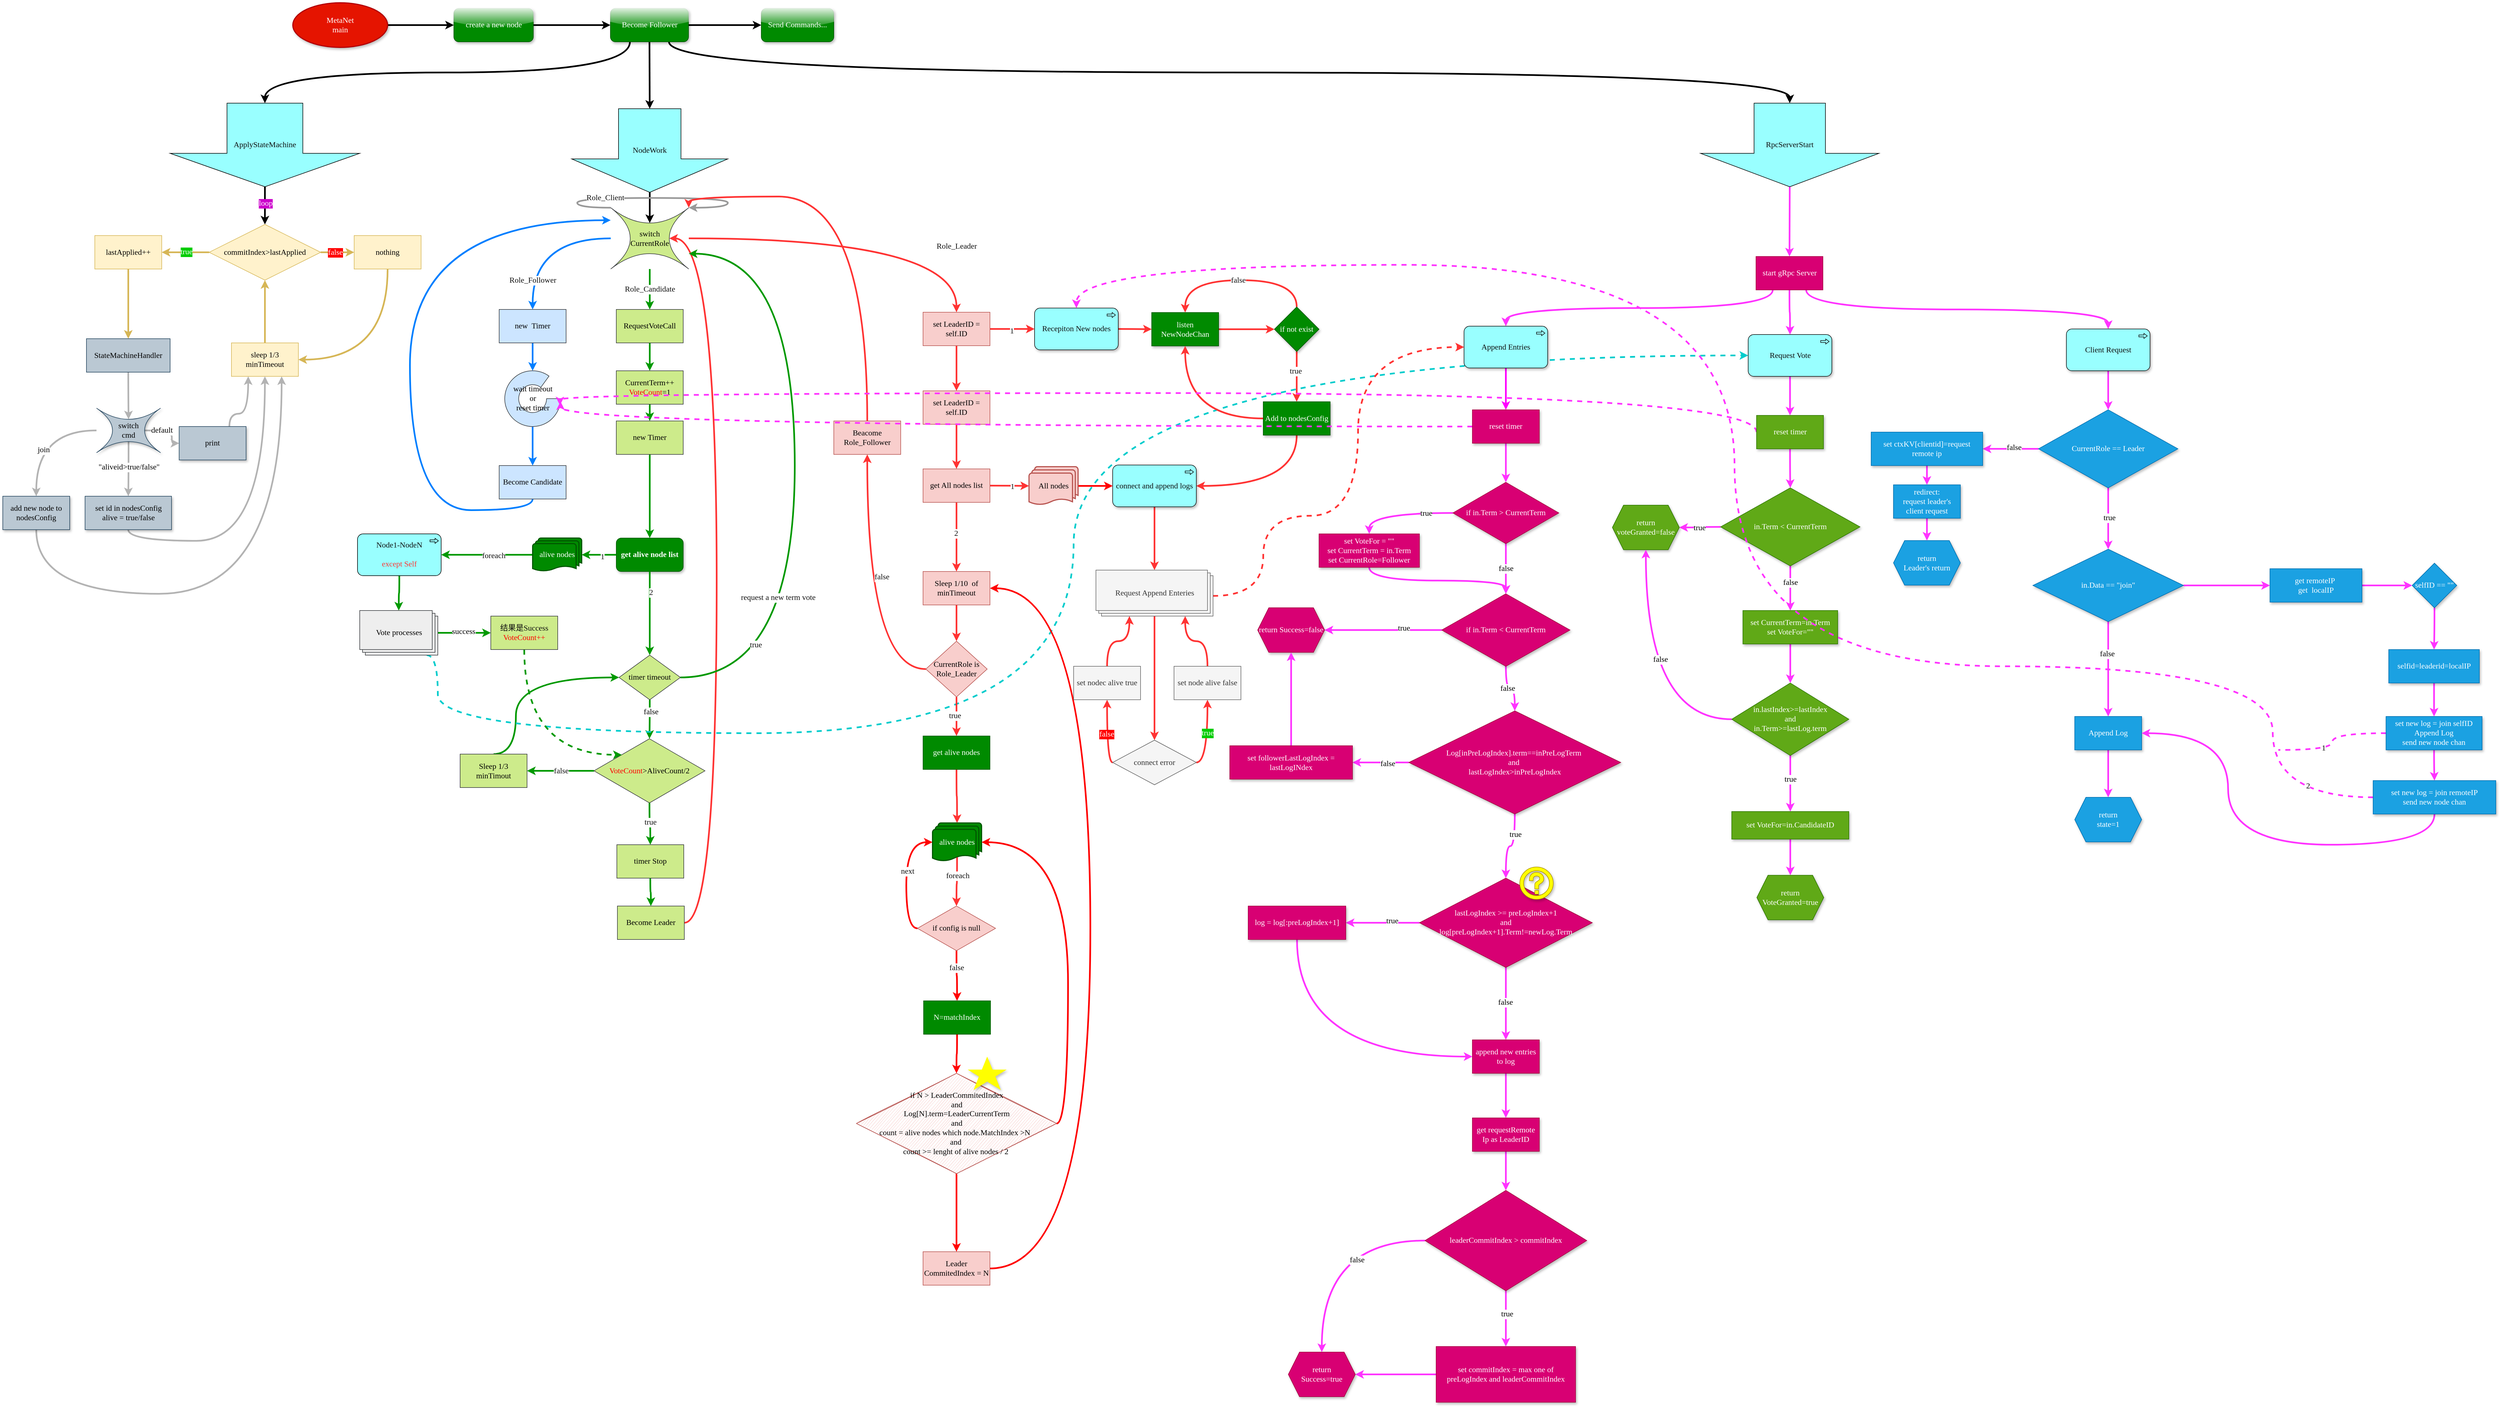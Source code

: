 <mxfile version="15.7.3" type="device"><diagram id="9Bc0864nZaGYAboca5Qf" name="第 1 页"><mxGraphModel dx="1113" dy="853" grid="1" gridSize="20" guides="1" tooltips="1" connect="1" arrows="1" fold="1" page="1" pageScale="1" pageWidth="4681" pageHeight="3300" math="0" shadow="0"><root><mxCell id="0"/><mxCell id="1" parent="0"/><mxCell id="XNn-nul5VwyhZj9RHt24-5" value="" style="edgeStyle=orthogonalEdgeStyle;rounded=0;orthogonalLoop=1;jettySize=auto;html=1;strokeWidth=3;fontSize=14;fontFamily=Comic Sans MS;" parent="1" source="XNn-nul5VwyhZj9RHt24-1" target="XNn-nul5VwyhZj9RHt24-4" edge="1"><mxGeometry relative="1" as="geometry"/></mxCell><mxCell id="XNn-nul5VwyhZj9RHt24-1" value="MetaNet&lt;br style=&quot;font-size: 14px;&quot;&gt;main" style="strokeWidth=2;html=1;shape=mxgraph.flowchart.start_1;whiteSpace=wrap;fontSize=14;fontFamily=Comic Sans MS;fillColor=#e51400;fontColor=#ffffff;strokeColor=#B20000;shadow=1;sketch=0;" parent="1" vertex="1"><mxGeometry x="540" y="140" width="170" height="80" as="geometry"/></mxCell><mxCell id="XNn-nul5VwyhZj9RHt24-9" value="" style="edgeStyle=orthogonalEdgeStyle;rounded=0;orthogonalLoop=1;jettySize=auto;html=1;strokeWidth=3;fontSize=14;fontFamily=Comic Sans MS;" parent="1" source="XNn-nul5VwyhZj9RHt24-4" target="XNn-nul5VwyhZj9RHt24-8" edge="1"><mxGeometry relative="1" as="geometry"/></mxCell><mxCell id="XNn-nul5VwyhZj9RHt24-4" value="create a new node" style="rounded=1;whiteSpace=wrap;html=1;fontSize=14;fontFamily=Comic Sans MS;fillColor=#008a00;strokeColor=#005700;fontColor=#ffffff;shadow=1;glass=1;" parent="1" vertex="1"><mxGeometry x="828.75" y="150" width="142.5" height="60" as="geometry"/></mxCell><mxCell id="XNn-nul5VwyhZj9RHt24-17" style="edgeStyle=orthogonalEdgeStyle;rounded=0;orthogonalLoop=1;jettySize=auto;html=1;exitX=1;exitY=0.5;exitDx=0;exitDy=0;entryX=0;entryY=0.5;entryDx=0;entryDy=0;strokeWidth=3;fontSize=14;fontFamily=Comic Sans MS;" parent="1" source="XNn-nul5VwyhZj9RHt24-8" target="XNn-nul5VwyhZj9RHt24-10" edge="1"><mxGeometry relative="1" as="geometry"/></mxCell><mxCell id="XNn-nul5VwyhZj9RHt24-25" style="edgeStyle=orthogonalEdgeStyle;orthogonalLoop=1;jettySize=auto;html=1;exitX=0.25;exitY=1;exitDx=0;exitDy=0;fontColor=#0F0F0F;entryX=0;entryY=0.5;entryDx=0;entryDy=0;entryPerimeter=0;curved=1;strokeWidth=3;fontSize=14;fontFamily=Comic Sans MS;" parent="1" source="XNn-nul5VwyhZj9RHt24-8" target="XNn-nul5VwyhZj9RHt24-19" edge="1"><mxGeometry relative="1" as="geometry"><mxPoint x="905" y="330" as="targetPoint"/></mxGeometry></mxCell><mxCell id="XNn-nul5VwyhZj9RHt24-42" style="edgeStyle=orthogonalEdgeStyle;orthogonalLoop=1;jettySize=auto;html=1;exitX=0.5;exitY=1;exitDx=0;exitDy=0;entryX=0;entryY=0.5;entryDx=0;entryDy=0;entryPerimeter=0;fontColor=#0F0F0F;curved=1;strokeWidth=3;fontSize=14;fontFamily=Comic Sans MS;" parent="1" source="XNn-nul5VwyhZj9RHt24-8" target="XNn-nul5VwyhZj9RHt24-21" edge="1"><mxGeometry relative="1" as="geometry"/></mxCell><mxCell id="XNn-nul5VwyhZj9RHt24-43" style="edgeStyle=orthogonalEdgeStyle;orthogonalLoop=1;jettySize=auto;html=1;exitX=0.75;exitY=1;exitDx=0;exitDy=0;entryX=0;entryY=0.5;entryDx=0;entryDy=0;entryPerimeter=0;fontColor=#0F0F0F;curved=1;strokeWidth=3;fontSize=14;fontFamily=Comic Sans MS;" parent="1" source="XNn-nul5VwyhZj9RHt24-8" target="XNn-nul5VwyhZj9RHt24-20" edge="1"><mxGeometry relative="1" as="geometry"/></mxCell><mxCell id="XNn-nul5VwyhZj9RHt24-8" value="Become Follower" style="rounded=1;whiteSpace=wrap;html=1;fontSize=14;fontFamily=Comic Sans MS;fillColor=#008a00;strokeColor=#005700;fontColor=#ffffff;shadow=1;glass=1;" parent="1" vertex="1"><mxGeometry x="1109.5" y="150" width="140" height="60" as="geometry"/></mxCell><mxCell id="XNn-nul5VwyhZj9RHt24-10" value="Send Commands..." style="whiteSpace=wrap;html=1;rounded=1;fontSize=14;fontFamily=Comic Sans MS;fillColor=#008a00;strokeColor=#005700;fontColor=#ffffff;shadow=1;glass=1;" parent="1" vertex="1"><mxGeometry x="1380" y="150" width="130" height="60" as="geometry"/></mxCell><mxCell id="XNn-nul5VwyhZj9RHt24-45" style="edgeStyle=orthogonalEdgeStyle;rounded=0;orthogonalLoop=1;jettySize=auto;html=1;exitX=1;exitY=0.5;exitDx=0;exitDy=0;exitPerimeter=0;fontColor=#0F0F0F;entryX=0.5;entryY=0;entryDx=0;entryDy=0;strokeWidth=3;fontSize=14;fontFamily=Comic Sans MS;" parent="1" source="XNn-nul5VwyhZj9RHt24-19" target="XNn-nul5VwyhZj9RHt24-44" edge="1"><mxGeometry relative="1" as="geometry"><mxPoint x="480" y="507.5" as="targetPoint"/></mxGeometry></mxCell><mxCell id="XNn-nul5VwyhZj9RHt24-61" value="loop" style="edgeLabel;html=1;align=center;verticalAlign=middle;resizable=0;points=[];fontColor=#FFFFFF;fontSize=14;fontFamily=Comic Sans MS;labelBackgroundColor=#CC00CC;" parent="XNn-nul5VwyhZj9RHt24-45" vertex="1" connectable="0"><mxGeometry x="0.244" y="1" relative="1" as="geometry"><mxPoint y="-12" as="offset"/></mxGeometry></mxCell><mxCell id="XNn-nul5VwyhZj9RHt24-19" value="ApplyStateMachine" style="html=1;outlineConnect=0;whiteSpace=wrap;fillColor=#99ffff;shape=mxgraph.archimate3.process;labelBackgroundColor=none;fontColor=#0F0F0F;strokeColor=default;direction=south;fontSize=14;fontFamily=Comic Sans MS;" parent="1" vertex="1"><mxGeometry x="320" y="320" width="340" height="150" as="geometry"/></mxCell><mxCell id="UZ-a_btkH9Is7x3WlSeH-103" value="" style="edgeStyle=orthogonalEdgeStyle;curved=1;orthogonalLoop=1;jettySize=auto;html=1;fontFamily=Comic Sans MS;fontSize=14;fontColor=#0F0F0F;strokeColor=#FF33FF;strokeWidth=3;" parent="1" source="XNn-nul5VwyhZj9RHt24-20" target="UZ-a_btkH9Is7x3WlSeH-102" edge="1"><mxGeometry relative="1" as="geometry"/></mxCell><mxCell id="XNn-nul5VwyhZj9RHt24-20" value="RpcServerStart" style="html=1;outlineConnect=0;whiteSpace=wrap;fillColor=#99ffff;shape=mxgraph.archimate3.process;labelBackgroundColor=none;fontColor=#0F0F0F;strokeColor=default;direction=south;fontSize=14;fontFamily=Comic Sans MS;" parent="1" vertex="1"><mxGeometry x="3064" y="320" width="320" height="150" as="geometry"/></mxCell><mxCell id="XNn-nul5VwyhZj9RHt24-65" style="edgeStyle=orthogonalEdgeStyle;rounded=0;orthogonalLoop=1;jettySize=auto;html=1;exitX=1;exitY=0.5;exitDx=0;exitDy=0;exitPerimeter=0;entryX=0.5;entryY=0.25;entryDx=0;entryDy=0;entryPerimeter=0;fontColor=#0F0F0F;fontSize=14;fontFamily=Comic Sans MS;strokeWidth=3;" parent="1" source="XNn-nul5VwyhZj9RHt24-21" target="XNn-nul5VwyhZj9RHt24-64" edge="1"><mxGeometry relative="1" as="geometry"/></mxCell><mxCell id="XNn-nul5VwyhZj9RHt24-21" value="NodeWork" style="html=1;outlineConnect=0;whiteSpace=wrap;fillColor=#99ffff;shape=mxgraph.archimate3.process;labelBackgroundColor=none;fontColor=#0F0F0F;strokeColor=default;direction=south;fontSize=14;fontFamily=Comic Sans MS;" parent="1" vertex="1"><mxGeometry x="1040" y="330" width="280" height="150" as="geometry"/></mxCell><mxCell id="XNn-nul5VwyhZj9RHt24-49" value="" style="edgeStyle=orthogonalEdgeStyle;rounded=0;orthogonalLoop=1;jettySize=auto;html=1;fontColor=#0F0F0F;strokeWidth=3;fontSize=14;fontFamily=Comic Sans MS;fillColor=#fff2cc;strokeColor=#d6b656;" parent="1" source="XNn-nul5VwyhZj9RHt24-44" target="XNn-nul5VwyhZj9RHt24-48" edge="1"><mxGeometry relative="1" as="geometry"/></mxCell><mxCell id="XNn-nul5VwyhZj9RHt24-63" value="false" style="edgeLabel;html=1;align=center;verticalAlign=middle;resizable=0;points=[];fontColor=#FFFFFF;fontSize=14;fontFamily=Comic Sans MS;labelBackgroundColor=#FF0000;" parent="XNn-nul5VwyhZj9RHt24-49" vertex="1" connectable="0"><mxGeometry y="-2" relative="1" as="geometry"><mxPoint x="-4" y="-2" as="offset"/></mxGeometry></mxCell><mxCell id="XNn-nul5VwyhZj9RHt24-53" value="" style="edgeStyle=orthogonalEdgeStyle;rounded=0;orthogonalLoop=1;jettySize=auto;html=1;fontColor=#0F0F0F;strokeWidth=3;fontSize=14;fontFamily=Comic Sans MS;fillColor=#fff2cc;strokeColor=#d6b656;" parent="1" source="XNn-nul5VwyhZj9RHt24-44" target="XNn-nul5VwyhZj9RHt24-52" edge="1"><mxGeometry relative="1" as="geometry"/></mxCell><mxCell id="XNn-nul5VwyhZj9RHt24-62" value="true" style="edgeLabel;html=1;align=center;verticalAlign=middle;resizable=0;points=[];fontColor=#FFFFFF;fontSize=14;fontFamily=Comic Sans MS;labelBackgroundColor=#00CC00;" parent="XNn-nul5VwyhZj9RHt24-53" vertex="1" connectable="0"><mxGeometry x="-0.04" y="-1" relative="1" as="geometry"><mxPoint as="offset"/></mxGeometry></mxCell><mxCell id="XNn-nul5VwyhZj9RHt24-44" value="commitIndex&amp;gt;lastApplied" style="rhombus;whiteSpace=wrap;html=1;labelBackgroundColor=none;align=center;fontSize=14;fontFamily=Comic Sans MS;fillColor=#fff2cc;strokeColor=#d6b656;" parent="1" vertex="1"><mxGeometry x="390" y="537.5" width="200" height="100" as="geometry"/></mxCell><mxCell id="XNn-nul5VwyhZj9RHt24-58" style="edgeStyle=orthogonalEdgeStyle;orthogonalLoop=1;jettySize=auto;html=1;exitX=0.5;exitY=1;exitDx=0;exitDy=0;entryX=1;entryY=0.5;entryDx=0;entryDy=0;fontColor=#0F0F0F;curved=1;strokeWidth=3;fontSize=14;fontFamily=Comic Sans MS;fillColor=#fff2cc;strokeColor=#d6b656;" parent="1" source="XNn-nul5VwyhZj9RHt24-48" target="XNn-nul5VwyhZj9RHt24-50" edge="1"><mxGeometry relative="1" as="geometry"/></mxCell><mxCell id="XNn-nul5VwyhZj9RHt24-48" value="nothing" style="whiteSpace=wrap;html=1;align=center;fontSize=14;fontFamily=Comic Sans MS;fillColor=#fff2cc;strokeColor=#d6b656;" parent="1" vertex="1"><mxGeometry x="650" y="557.5" width="120" height="60" as="geometry"/></mxCell><mxCell id="XNn-nul5VwyhZj9RHt24-60" style="edgeStyle=orthogonalEdgeStyle;rounded=0;orthogonalLoop=1;jettySize=auto;html=1;exitX=0.5;exitY=0;exitDx=0;exitDy=0;entryX=0.5;entryY=1;entryDx=0;entryDy=0;fontColor=#0F0F0F;strokeWidth=3;fontSize=14;fontFamily=Comic Sans MS;fillColor=#fff2cc;strokeColor=#d6b656;" parent="1" source="XNn-nul5VwyhZj9RHt24-50" target="XNn-nul5VwyhZj9RHt24-44" edge="1"><mxGeometry relative="1" as="geometry"/></mxCell><mxCell id="XNn-nul5VwyhZj9RHt24-50" value="sleep 1/3 minTimeout" style="whiteSpace=wrap;html=1;align=center;fontSize=14;fontFamily=Comic Sans MS;fillColor=#fff2cc;strokeColor=#d6b656;" parent="1" vertex="1"><mxGeometry x="430" y="750" width="120" height="60" as="geometry"/></mxCell><mxCell id="XNn-nul5VwyhZj9RHt24-55" value="" style="edgeStyle=orthogonalEdgeStyle;rounded=0;orthogonalLoop=1;jettySize=auto;html=1;fontColor=#0F0F0F;strokeWidth=3;fontSize=14;fontFamily=Comic Sans MS;fillColor=#fff2cc;strokeColor=#d6b656;" parent="1" source="XNn-nul5VwyhZj9RHt24-52" target="XNn-nul5VwyhZj9RHt24-54" edge="1"><mxGeometry relative="1" as="geometry"/></mxCell><mxCell id="XNn-nul5VwyhZj9RHt24-52" value="lastApplied++" style="whiteSpace=wrap;html=1;align=center;fontSize=14;fontFamily=Comic Sans MS;fillColor=#fff2cc;strokeColor=#d6b656;" parent="1" vertex="1"><mxGeometry x="185" y="557.5" width="120" height="60" as="geometry"/></mxCell><mxCell id="9Sgx5QDAjQe5vf2OVCPW-145" style="edgeStyle=orthogonalEdgeStyle;curved=1;orthogonalLoop=1;jettySize=auto;html=1;exitX=0.5;exitY=1;exitDx=0;exitDy=0;fontFamily=Comic Sans MS;fontColor=#FFFFFF;strokeColor=#B3B3B3;strokeWidth=3;fillColor=#bac8d3;entryX=0.5;entryY=0.25;entryDx=0;entryDy=0;entryPerimeter=0;fontSize=14;" parent="1" source="XNn-nul5VwyhZj9RHt24-54" target="9Sgx5QDAjQe5vf2OVCPW-153" edge="1"><mxGeometry relative="1" as="geometry"><mxPoint x="245" y="835.5" as="targetPoint"/></mxGeometry></mxCell><mxCell id="XNn-nul5VwyhZj9RHt24-54" value="StateMachineHandler" style="whiteSpace=wrap;html=1;fontSize=14;fontFamily=Comic Sans MS;fillColor=#bac8d3;strokeColor=#23445d;" parent="1" vertex="1"><mxGeometry x="170" y="742.5" width="150" height="60" as="geometry"/></mxCell><mxCell id="XNn-nul5VwyhZj9RHt24-67" value="Role_Leader" style="edgeStyle=orthogonalEdgeStyle;orthogonalLoop=1;jettySize=auto;html=1;fontColor=#0F0F0F;curved=1;fillColor=#d80073;strokeColor=#FF3333;strokeWidth=3;fontSize=14;fontFamily=Comic Sans MS;" parent="1" source="XNn-nul5VwyhZj9RHt24-64" target="XNn-nul5VwyhZj9RHt24-66" edge="1"><mxGeometry x="0.611" relative="1" as="geometry"><mxPoint y="1" as="offset"/></mxGeometry></mxCell><mxCell id="XNn-nul5VwyhZj9RHt24-69" value="" style="edgeStyle=orthogonalEdgeStyle;orthogonalLoop=1;jettySize=auto;html=1;fontColor=#0F0F0F;curved=1;strokeColor=#007FFF;strokeWidth=3;fontSize=14;fontFamily=Comic Sans MS;" parent="1" source="XNn-nul5VwyhZj9RHt24-64" target="XNn-nul5VwyhZj9RHt24-68" edge="1"><mxGeometry relative="1" as="geometry"/></mxCell><mxCell id="XNn-nul5VwyhZj9RHt24-75" value="Role_Follower" style="edgeLabel;html=1;align=center;verticalAlign=middle;resizable=0;points=[];fontColor=#0F0F0F;fontSize=14;fontFamily=Comic Sans MS;" parent="XNn-nul5VwyhZj9RHt24-69" vertex="1" connectable="0"><mxGeometry x="0.465" y="3" relative="1" as="geometry"><mxPoint x="-3" y="19" as="offset"/></mxGeometry></mxCell><mxCell id="XNn-nul5VwyhZj9RHt24-71" value="Role_Candidate" style="edgeStyle=orthogonalEdgeStyle;rounded=0;orthogonalLoop=1;jettySize=auto;html=1;fontColor=#0F0F0F;strokeColor=#009900;strokeWidth=3;fontSize=14;fontFamily=Comic Sans MS;" parent="1" source="XNn-nul5VwyhZj9RHt24-64" target="XNn-nul5VwyhZj9RHt24-70" edge="1"><mxGeometry relative="1" as="geometry"/></mxCell><mxCell id="XNn-nul5VwyhZj9RHt24-72" style="edgeStyle=orthogonalEdgeStyle;orthogonalLoop=1;jettySize=auto;html=1;exitX=0;exitY=0;exitDx=0;exitDy=0;exitPerimeter=0;fontColor=#0F0F0F;entryX=1;entryY=0;entryDx=0;entryDy=0;entryPerimeter=0;curved=1;strokeColor=#999999;strokeWidth=3;fontSize=14;fontFamily=Comic Sans MS;" parent="1" source="XNn-nul5VwyhZj9RHt24-64" target="XNn-nul5VwyhZj9RHt24-64" edge="1"><mxGeometry relative="1" as="geometry"><mxPoint x="1460" y="780" as="targetPoint"/><Array as="points"><mxPoint x="1050" y="508"/><mxPoint x="1050" y="490"/><mxPoint x="1320" y="490"/><mxPoint x="1320" y="508"/></Array></mxGeometry></mxCell><mxCell id="XNn-nul5VwyhZj9RHt24-74" value="Role_Client" style="edgeLabel;html=1;align=center;verticalAlign=middle;resizable=0;points=[];fontColor=#0F0F0F;fontSize=14;fontFamily=Comic Sans MS;" parent="XNn-nul5VwyhZj9RHt24-72" vertex="1" connectable="0"><mxGeometry x="-0.004" y="-3" relative="1" as="geometry"><mxPoint x="-89" y="-3" as="offset"/></mxGeometry></mxCell><mxCell id="XNn-nul5VwyhZj9RHt24-64" value="switch&lt;br style=&quot;font-size: 14px;&quot;&gt;CurrentRole" style="shape=switch;whiteSpace=wrap;html=1;labelBackgroundColor=none;strokeColor=#36393d;fillColor=#cdeb8b;align=center;fontSize=14;fontFamily=Comic Sans MS;" parent="1" vertex="1"><mxGeometry x="1110" y="507.5" width="140" height="110" as="geometry"/></mxCell><mxCell id="UZ-a_btkH9Is7x3WlSeH-20" value="" style="edgeStyle=orthogonalEdgeStyle;curved=1;orthogonalLoop=1;jettySize=auto;html=1;fontFamily=Comic Sans MS;fontSize=14;fontColor=#0F0F0F;strokeColor=#FF3333;strokeWidth=3;entryX=0;entryY=0.5;entryDx=0;entryDy=0;entryPerimeter=0;" parent="1" source="XNn-nul5VwyhZj9RHt24-66" target="UZ-a_btkH9Is7x3WlSeH-21" edge="1"><mxGeometry relative="1" as="geometry"><mxPoint x="1870" y="725" as="targetPoint"/></mxGeometry></mxCell><mxCell id="UZ-a_btkH9Is7x3WlSeH-67" value="1" style="edgeLabel;html=1;align=center;verticalAlign=middle;resizable=0;points=[];fontSize=14;fontFamily=Comic Sans MS;fontColor=#0F0F0F;" parent="UZ-a_btkH9Is7x3WlSeH-20" vertex="1" connectable="0"><mxGeometry x="-0.025" y="-4" relative="1" as="geometry"><mxPoint as="offset"/></mxGeometry></mxCell><mxCell id="UZ-a_btkH9Is7x3WlSeH-39" value="" style="edgeStyle=orthogonalEdgeStyle;curved=1;orthogonalLoop=1;jettySize=auto;html=1;fontFamily=Comic Sans MS;fontSize=14;fontColor=#0F0F0F;strokeColor=#FF3333;strokeWidth=3;" parent="1" source="XNn-nul5VwyhZj9RHt24-66" target="UZ-a_btkH9Is7x3WlSeH-38" edge="1"><mxGeometry relative="1" as="geometry"/></mxCell><mxCell id="XNn-nul5VwyhZj9RHt24-66" value="set LeaderID = self.ID" style="whiteSpace=wrap;html=1;fontSize=14;fontFamily=Comic Sans MS;fillColor=#f8cecc;strokeColor=#b85450;" parent="1" vertex="1"><mxGeometry x="1670" y="695" width="120" height="60" as="geometry"/></mxCell><mxCell id="UZ-a_btkH9Is7x3WlSeH-18" value="" style="edgeStyle=orthogonalEdgeStyle;curved=1;orthogonalLoop=1;jettySize=auto;html=1;fontColor=#0F0F0F;strokeColor=#007FFF;strokeWidth=3;fontSize=14;fontFamily=Comic Sans MS;" parent="1" source="XNn-nul5VwyhZj9RHt24-68" target="UZ-a_btkH9Is7x3WlSeH-40" edge="1"><mxGeometry relative="1" as="geometry"><mxPoint x="970" y="830" as="targetPoint"/></mxGeometry></mxCell><mxCell id="XNn-nul5VwyhZj9RHt24-68" value="new&amp;nbsp; Timer" style="whiteSpace=wrap;html=1;fillColor=#cce5ff;strokeColor=#36393d;fontSize=14;fontFamily=Comic Sans MS;" parent="1" vertex="1"><mxGeometry x="910" y="690" width="120" height="60" as="geometry"/></mxCell><mxCell id="XNn-nul5VwyhZj9RHt24-83" value="" style="edgeStyle=orthogonalEdgeStyle;rounded=0;orthogonalLoop=1;jettySize=auto;html=1;fontColor=#0F0F0F;strokeColor=#009900;strokeWidth=3;fontSize=14;fontFamily=Comic Sans MS;" parent="1" source="XNn-nul5VwyhZj9RHt24-70" target="XNn-nul5VwyhZj9RHt24-82" edge="1"><mxGeometry relative="1" as="geometry"/></mxCell><mxCell id="XNn-nul5VwyhZj9RHt24-70" value="RequestVoteCall" style="whiteSpace=wrap;html=1;fillColor=#cdeb8b;strokeColor=#36393d;fontSize=14;fontFamily=Comic Sans MS;" parent="1" vertex="1"><mxGeometry x="1120" y="690" width="120" height="60" as="geometry"/></mxCell><mxCell id="XNn-nul5VwyhZj9RHt24-80" value="" style="edgeStyle=orthogonalEdgeStyle;rounded=0;orthogonalLoop=1;jettySize=auto;html=1;fontColor=#0F0F0F;strokeColor=#007FFF;strokeWidth=3;fontSize=14;fontFamily=Comic Sans MS;" parent="1" source="UZ-a_btkH9Is7x3WlSeH-40" target="XNn-nul5VwyhZj9RHt24-79" edge="1"><mxGeometry relative="1" as="geometry"><mxPoint x="970" y="890" as="sourcePoint"/></mxGeometry></mxCell><mxCell id="XNn-nul5VwyhZj9RHt24-81" style="edgeStyle=orthogonalEdgeStyle;orthogonalLoop=1;jettySize=auto;html=1;exitX=0.5;exitY=1;exitDx=0;exitDy=0;fontColor=#0F0F0F;curved=1;strokeColor=#007FFF;strokeWidth=3;fontSize=14;fontFamily=Comic Sans MS;" parent="1" source="XNn-nul5VwyhZj9RHt24-79" target="XNn-nul5VwyhZj9RHt24-64" edge="1"><mxGeometry relative="1" as="geometry"><mxPoint x="1110" y="563" as="targetPoint"/><Array as="points"><mxPoint x="970" y="1050"/><mxPoint x="750" y="1050"/><mxPoint x="750" y="530"/></Array></mxGeometry></mxCell><mxCell id="XNn-nul5VwyhZj9RHt24-79" value="Become Candidate" style="whiteSpace=wrap;html=1;fillColor=#cce5ff;strokeColor=#36393d;fontSize=14;fontFamily=Comic Sans MS;" parent="1" vertex="1"><mxGeometry x="910" y="970" width="120" height="60" as="geometry"/></mxCell><mxCell id="XNn-nul5VwyhZj9RHt24-85" value="" style="edgeStyle=orthogonalEdgeStyle;rounded=0;orthogonalLoop=1;jettySize=auto;html=1;fontColor=#0F0F0F;strokeColor=#009900;strokeWidth=3;fontSize=14;fontFamily=Comic Sans MS;" parent="1" source="XNn-nul5VwyhZj9RHt24-82" target="XNn-nul5VwyhZj9RHt24-84" edge="1"><mxGeometry relative="1" as="geometry"/></mxCell><mxCell id="XNn-nul5VwyhZj9RHt24-82" value="CurrentTerm++&lt;br style=&quot;font-size: 14px;&quot;&gt;&lt;font color=&quot;#ff0000&quot; style=&quot;font-size: 14px;&quot;&gt;VoteCount&lt;/font&gt;=1" style="whiteSpace=wrap;html=1;fillColor=#cdeb8b;strokeColor=#36393d;fontSize=14;fontFamily=Comic Sans MS;" parent="1" vertex="1"><mxGeometry x="1120" y="800" width="120" height="60" as="geometry"/></mxCell><mxCell id="XNn-nul5VwyhZj9RHt24-87" value="" style="edgeStyle=orthogonalEdgeStyle;rounded=0;orthogonalLoop=1;jettySize=auto;html=1;fontColor=#0F0F0F;strokeColor=#009900;strokeWidth=3;fontSize=14;fontFamily=Comic Sans MS;" parent="1" source="XNn-nul5VwyhZj9RHt24-84" target="XNn-nul5VwyhZj9RHt24-86" edge="1"><mxGeometry relative="1" as="geometry"/></mxCell><mxCell id="XNn-nul5VwyhZj9RHt24-84" value="new Timer" style="whiteSpace=wrap;html=1;fillColor=#cdeb8b;strokeColor=#36393d;fontSize=14;fontFamily=Comic Sans MS;" parent="1" vertex="1"><mxGeometry x="1120" y="890" width="120" height="60" as="geometry"/></mxCell><mxCell id="XNn-nul5VwyhZj9RHt24-86" value="&lt;b style=&quot;font-size: 14px;&quot;&gt;get alive node list&lt;/b&gt;" style="whiteSpace=wrap;html=1;fillColor=#008a00;strokeColor=#005700;fontColor=#ffffff;rounded=1;shadow=1;glass=0;sketch=0;fontSize=14;fontFamily=Comic Sans MS;" parent="1" vertex="1"><mxGeometry x="1120" y="1100" width="120" height="60" as="geometry"/></mxCell><mxCell id="XNn-nul5VwyhZj9RHt24-116" value="" style="edgeStyle=orthogonalEdgeStyle;curved=1;orthogonalLoop=1;jettySize=auto;html=1;fontColor=#0F0F0F;strokeColor=#009900;strokeWidth=3;fontSize=14;fontFamily=Comic Sans MS;entryX=1;entryY=0.5;entryDx=0;entryDy=0;entryPerimeter=0;exitX=0;exitY=0.5;exitDx=0;exitDy=0;" parent="1" source="XNn-nul5VwyhZj9RHt24-86" target="UZ-a_btkH9Is7x3WlSeH-83" edge="1"><mxGeometry relative="1" as="geometry"><mxPoint x="1115" y="1020" as="sourcePoint"/><mxPoint x="1070" y="1130" as="targetPoint"/></mxGeometry></mxCell><mxCell id="UZ-a_btkH9Is7x3WlSeH-69" value="1" style="edgeLabel;html=1;align=center;verticalAlign=middle;resizable=0;points=[];fontSize=14;fontFamily=Comic Sans MS;fontColor=#0F0F0F;" parent="XNn-nul5VwyhZj9RHt24-116" vertex="1" connectable="0"><mxGeometry x="-0.2" y="4" relative="1" as="geometry"><mxPoint as="offset"/></mxGeometry></mxCell><mxCell id="UZ-a_btkH9Is7x3WlSeH-12" style="edgeStyle=orthogonalEdgeStyle;curved=1;orthogonalLoop=1;jettySize=auto;html=1;exitX=0.5;exitY=1;exitDx=0;exitDy=0;entryX=0.5;entryY=0;entryDx=0;entryDy=0;fontColor=#FF0000;strokeColor=#009900;strokeWidth=3;fontSize=14;fontFamily=Comic Sans MS;" parent="1" source="XNn-nul5VwyhZj9RHt24-86" target="XNn-nul5VwyhZj9RHt24-115" edge="1"><mxGeometry relative="1" as="geometry"><mxPoint x="1180" y="1160" as="sourcePoint"/></mxGeometry></mxCell><mxCell id="UZ-a_btkH9Is7x3WlSeH-70" value="2" style="edgeLabel;html=1;align=center;verticalAlign=middle;resizable=0;points=[];fontSize=14;fontFamily=Comic Sans MS;fontColor=#0F0F0F;" parent="UZ-a_btkH9Is7x3WlSeH-12" vertex="1" connectable="0"><mxGeometry x="-0.493" y="2" relative="1" as="geometry"><mxPoint as="offset"/></mxGeometry></mxCell><mxCell id="XNn-nul5VwyhZj9RHt24-103" value="" style="edgeStyle=orthogonalEdgeStyle;curved=1;orthogonalLoop=1;jettySize=auto;html=1;fontColor=#0F0F0F;strokeColor=#009900;strokeWidth=3;fontSize=14;fontFamily=Comic Sans MS;" parent="1" source="XNn-nul5VwyhZj9RHt24-98" target="XNn-nul5VwyhZj9RHt24-130" edge="1"><mxGeometry relative="1" as="geometry"><mxPoint x="970" y="1510" as="targetPoint"/><mxPoint x="867.5" y="1470" as="sourcePoint"/></mxGeometry></mxCell><mxCell id="XNn-nul5VwyhZj9RHt24-98" value="Node1-NodeN&lt;br style=&quot;font-size: 14px;&quot;&gt;&lt;br style=&quot;font-size: 14px;&quot;&gt;&lt;font color=&quot;#ff3333&quot; style=&quot;font-size: 14px;&quot;&gt;except Self&lt;/font&gt;" style="html=1;outlineConnect=0;whiteSpace=wrap;fillColor=#99ffff;shape=mxgraph.archimate3.application;appType=proc;archiType=rounded;labelBackgroundColor=none;fontColor=#0F0F0F;strokeColor=default;align=center;fontSize=14;fontFamily=Comic Sans MS;" parent="1" vertex="1"><mxGeometry x="656" y="1092.5" width="150" height="75" as="geometry"/></mxCell><mxCell id="XNn-nul5VwyhZj9RHt24-107" value="" style="edgeStyle=orthogonalEdgeStyle;curved=1;orthogonalLoop=1;jettySize=auto;html=1;fontColor=#0F0F0F;strokeColor=#009900;strokeWidth=3;fontSize=14;fontFamily=Comic Sans MS;" parent="1" source="XNn-nul5VwyhZj9RHt24-104" target="XNn-nul5VwyhZj9RHt24-106" edge="1"><mxGeometry relative="1" as="geometry"/></mxCell><mxCell id="XNn-nul5VwyhZj9RHt24-111" value="false" style="edgeLabel;html=1;align=center;verticalAlign=middle;resizable=0;points=[];fontColor=#0F0F0F;fontSize=14;fontFamily=Comic Sans MS;" parent="XNn-nul5VwyhZj9RHt24-107" vertex="1" connectable="0"><mxGeometry x="-0.02" y="-1" relative="1" as="geometry"><mxPoint y="1" as="offset"/></mxGeometry></mxCell><mxCell id="XNn-nul5VwyhZj9RHt24-110" value="" style="edgeStyle=orthogonalEdgeStyle;curved=1;orthogonalLoop=1;jettySize=auto;html=1;fontColor=#0F0F0F;strokeColor=#009900;strokeWidth=3;fontSize=14;fontFamily=Comic Sans MS;" parent="1" source="XNn-nul5VwyhZj9RHt24-104" target="XNn-nul5VwyhZj9RHt24-109" edge="1"><mxGeometry relative="1" as="geometry"/></mxCell><mxCell id="XNn-nul5VwyhZj9RHt24-112" value="true" style="edgeLabel;html=1;align=center;verticalAlign=middle;resizable=0;points=[];fontColor=#0F0F0F;fontSize=14;fontFamily=Comic Sans MS;" parent="XNn-nul5VwyhZj9RHt24-110" vertex="1" connectable="0"><mxGeometry x="0.005" y="3" relative="1" as="geometry"><mxPoint as="offset"/></mxGeometry></mxCell><mxCell id="XNn-nul5VwyhZj9RHt24-104" value="&lt;font color=&quot;#ff0000&quot; style=&quot;font-size: 14px;&quot;&gt;VoteCount&lt;/font&gt;&amp;gt;AliveCount/2" style="rhombus;whiteSpace=wrap;html=1;fillColor=#cdeb8b;strokeColor=#36393d;fontSize=14;fontFamily=Comic Sans MS;" parent="1" vertex="1"><mxGeometry x="1080" y="1460" width="199" height="115" as="geometry"/></mxCell><mxCell id="XNn-nul5VwyhZj9RHt24-125" style="edgeStyle=orthogonalEdgeStyle;curved=1;orthogonalLoop=1;jettySize=auto;html=1;exitX=0.5;exitY=0;exitDx=0;exitDy=0;entryX=0;entryY=0.5;entryDx=0;entryDy=0;fontColor=#0F0F0F;strokeColor=#009900;strokeWidth=3;fontSize=14;fontFamily=Comic Sans MS;" parent="1" source="XNn-nul5VwyhZj9RHt24-106" target="XNn-nul5VwyhZj9RHt24-115" edge="1"><mxGeometry relative="1" as="geometry"><Array as="points"><mxPoint x="940" y="1350"/></Array></mxGeometry></mxCell><mxCell id="XNn-nul5VwyhZj9RHt24-106" value="Sleep 1/3 minTimout" style="whiteSpace=wrap;html=1;fillColor=#cdeb8b;strokeColor=#36393d;fontSize=14;fontFamily=Comic Sans MS;" parent="1" vertex="1"><mxGeometry x="840" y="1487.5" width="120" height="60" as="geometry"/></mxCell><mxCell id="XNn-nul5VwyhZj9RHt24-114" value="" style="edgeStyle=orthogonalEdgeStyle;curved=1;orthogonalLoop=1;jettySize=auto;html=1;fontColor=#0F0F0F;strokeColor=#009900;strokeWidth=3;fontSize=14;fontFamily=Comic Sans MS;" parent="1" source="XNn-nul5VwyhZj9RHt24-109" target="XNn-nul5VwyhZj9RHt24-113" edge="1"><mxGeometry relative="1" as="geometry"/></mxCell><mxCell id="XNn-nul5VwyhZj9RHt24-109" value="timer Stop" style="whiteSpace=wrap;html=1;fillColor=#cdeb8b;strokeColor=#36393d;fontSize=14;fontFamily=Comic Sans MS;" parent="1" vertex="1"><mxGeometry x="1121" y="1650" width="120" height="60" as="geometry"/></mxCell><mxCell id="UZ-a_btkH9Is7x3WlSeH-14" style="edgeStyle=orthogonalEdgeStyle;curved=1;orthogonalLoop=1;jettySize=auto;html=1;exitX=1;exitY=0.5;exitDx=0;exitDy=0;fontColor=#FF0000;fillColor=#d80073;strokeColor=#FF3333;strokeWidth=3;fontSize=14;fontFamily=Comic Sans MS;entryX=0.75;entryY=0.5;entryDx=0;entryDy=0;entryPerimeter=0;" parent="1" source="XNn-nul5VwyhZj9RHt24-113" target="XNn-nul5VwyhZj9RHt24-64" edge="1"><mxGeometry relative="1" as="geometry"><mxPoint x="1180" y="630" as="targetPoint"/><Array as="points"><mxPoint x="1300" y="1790"/><mxPoint x="1300" y="563"/></Array></mxGeometry></mxCell><mxCell id="XNn-nul5VwyhZj9RHt24-113" value="Become Leader" style="whiteSpace=wrap;html=1;fillColor=#cdeb8b;strokeColor=#36393d;fontSize=14;fontFamily=Comic Sans MS;" parent="1" vertex="1"><mxGeometry x="1122" y="1760" width="120" height="60" as="geometry"/></mxCell><mxCell id="XNn-nul5VwyhZj9RHt24-120" value="" style="edgeStyle=orthogonalEdgeStyle;curved=1;orthogonalLoop=1;jettySize=auto;html=1;fontColor=#0F0F0F;exitX=1;exitY=0.5;exitDx=0;exitDy=0;fillColor=#008a00;strokeColor=#009900;strokeWidth=3;fontSize=14;fontFamily=Comic Sans MS;" parent="1" source="XNn-nul5VwyhZj9RHt24-115" target="XNn-nul5VwyhZj9RHt24-64" edge="1"><mxGeometry relative="1" as="geometry"><mxPoint x="1340" y="590" as="targetPoint"/><Array as="points"><mxPoint x="1440" y="1350"/><mxPoint x="1440" y="590"/></Array><mxPoint x="1395" y="1386" as="sourcePoint"/></mxGeometry></mxCell><mxCell id="XNn-nul5VwyhZj9RHt24-121" value="true" style="edgeLabel;html=1;align=center;verticalAlign=middle;resizable=0;points=[];fontColor=#0F0F0F;fontSize=14;fontFamily=Comic Sans MS;" parent="XNn-nul5VwyhZj9RHt24-120" vertex="1" connectable="0"><mxGeometry x="-0.04" y="-2" relative="1" as="geometry"><mxPoint x="-72" y="291" as="offset"/></mxGeometry></mxCell><mxCell id="XNn-nul5VwyhZj9RHt24-124" value="request a new term vote" style="edgeLabel;html=1;align=center;verticalAlign=middle;resizable=0;points=[];fontColor=#0F0F0F;fontSize=14;fontFamily=Comic Sans MS;" parent="XNn-nul5VwyhZj9RHt24-120" vertex="1" connectable="0"><mxGeometry x="-0.296" y="-1" relative="1" as="geometry"><mxPoint x="-31" y="58" as="offset"/></mxGeometry></mxCell><mxCell id="UZ-a_btkH9Is7x3WlSeH-3" style="edgeStyle=orthogonalEdgeStyle;curved=1;orthogonalLoop=1;jettySize=auto;html=1;exitX=0.5;exitY=1;exitDx=0;exitDy=0;entryX=0.5;entryY=0;entryDx=0;entryDy=0;fontColor=#FF0000;strokeColor=#009900;strokeWidth=3;fontSize=14;fontFamily=Comic Sans MS;" parent="1" source="XNn-nul5VwyhZj9RHt24-115" target="XNn-nul5VwyhZj9RHt24-104" edge="1"><mxGeometry relative="1" as="geometry"/></mxCell><mxCell id="UZ-a_btkH9Is7x3WlSeH-4" value="&lt;font color=&quot;#000000&quot; style=&quot;font-size: 14px;&quot;&gt;false&lt;br style=&quot;font-size: 14px;&quot;&gt;&lt;/font&gt;" style="edgeLabel;html=1;align=center;verticalAlign=middle;resizable=0;points=[];fontColor=#FF0000;fontSize=14;fontFamily=Comic Sans MS;" parent="UZ-a_btkH9Is7x3WlSeH-3" vertex="1" connectable="0"><mxGeometry x="-0.371" y="2" relative="1" as="geometry"><mxPoint as="offset"/></mxGeometry></mxCell><mxCell id="XNn-nul5VwyhZj9RHt24-115" value="timer timeout" style="rhombus;whiteSpace=wrap;html=1;fillColor=#cdeb8b;strokeColor=#36393d;fontSize=14;fontFamily=Comic Sans MS;" parent="1" vertex="1"><mxGeometry x="1125" y="1310" width="110" height="80" as="geometry"/></mxCell><mxCell id="UZ-a_btkH9Is7x3WlSeH-8" value="" style="edgeStyle=orthogonalEdgeStyle;curved=1;orthogonalLoop=1;jettySize=auto;html=1;fontColor=#000000;entryX=0;entryY=0.5;entryDx=0;entryDy=0;strokeColor=#009900;strokeWidth=3;fontSize=14;fontFamily=Comic Sans MS;" parent="1" source="XNn-nul5VwyhZj9RHt24-130" target="UZ-a_btkH9Is7x3WlSeH-9" edge="1"><mxGeometry relative="1" as="geometry"><mxPoint x="900" y="1230" as="targetPoint"/></mxGeometry></mxCell><mxCell id="UZ-a_btkH9Is7x3WlSeH-10" value="success" style="edgeLabel;html=1;align=center;verticalAlign=middle;resizable=0;points=[];fontColor=#000000;fontSize=14;fontFamily=Comic Sans MS;" parent="UZ-a_btkH9Is7x3WlSeH-8" vertex="1" connectable="0"><mxGeometry x="-0.045" y="-1" relative="1" as="geometry"><mxPoint y="-3" as="offset"/></mxGeometry></mxCell><mxCell id="9Sgx5QDAjQe5vf2OVCPW-130" style="edgeStyle=orthogonalEdgeStyle;curved=1;orthogonalLoop=1;jettySize=auto;html=1;exitX=0;exitY=0;exitDx=120;exitDy=80;exitPerimeter=0;dashed=1;fontFamily=Comic Sans MS;strokeColor=#00CCCC;strokeWidth=3;entryX=0;entryY=0.5;entryDx=0;entryDy=0;entryPerimeter=0;fontSize=14;" parent="1" source="XNn-nul5VwyhZj9RHt24-130" target="UZ-a_btkH9Is7x3WlSeH-105" edge="1"><mxGeometry relative="1" as="geometry"><mxPoint x="2570" y="970" as="targetPoint"/><Array as="points"><mxPoint x="800" y="1310"/><mxPoint x="800" y="1450"/><mxPoint x="1940" y="1450"/><mxPoint x="1940" y="773"/></Array></mxGeometry></mxCell><mxCell id="XNn-nul5VwyhZj9RHt24-130" value="Vote processes" style="verticalLabelPosition=middle;verticalAlign=middle;html=1;shape=mxgraph.basic.layered_rect;dx=10;outlineConnect=0;labelBackgroundColor=none;strokeColor=#36393d;fillColor=#eeeeee;fontSize=14;fontFamily=Comic Sans MS;labelPosition=center;align=center;" parent="1" vertex="1"><mxGeometry x="660" y="1230" width="140" height="80" as="geometry"/></mxCell><mxCell id="UZ-a_btkH9Is7x3WlSeH-13" style="edgeStyle=orthogonalEdgeStyle;curved=1;orthogonalLoop=1;jettySize=auto;html=1;exitX=0.5;exitY=1;exitDx=0;exitDy=0;entryX=0;entryY=0;entryDx=0;entryDy=0;fontColor=#FF0000;strokeColor=#009900;strokeWidth=3;fontSize=14;fontFamily=Comic Sans MS;dashed=1;" parent="1" source="UZ-a_btkH9Is7x3WlSeH-9" target="XNn-nul5VwyhZj9RHt24-104" edge="1"><mxGeometry relative="1" as="geometry"><Array as="points"><mxPoint x="955" y="1489"/></Array></mxGeometry></mxCell><mxCell id="UZ-a_btkH9Is7x3WlSeH-9" value="&lt;font color=&quot;#0f0f0f&quot; style=&quot;font-size: 14px;&quot;&gt;结果是Success&lt;/font&gt;&lt;br style=&quot;font-size: 14px;&quot;&gt;&lt;font color=&quot;#ff0000&quot; style=&quot;font-size: 14px;&quot;&gt;VoteCount++&lt;/font&gt;" style="rounded=0;whiteSpace=wrap;html=1;fontSize=14;fontFamily=Comic Sans MS;fillColor=#cdeb8b;strokeColor=#36393d;" parent="1" vertex="1"><mxGeometry x="895" y="1240" width="120" height="60" as="geometry"/></mxCell><mxCell id="UZ-a_btkH9Is7x3WlSeH-24" value="" style="edgeStyle=orthogonalEdgeStyle;curved=1;orthogonalLoop=1;jettySize=auto;html=1;fontFamily=Comic Sans MS;fontSize=14;fontColor=#0F0F0F;strokeColor=#FF3333;strokeWidth=3;" parent="1" source="UZ-a_btkH9Is7x3WlSeH-21" target="UZ-a_btkH9Is7x3WlSeH-23" edge="1"><mxGeometry relative="1" as="geometry"/></mxCell><mxCell id="UZ-a_btkH9Is7x3WlSeH-21" value="Recepiton New nodes" style="html=1;outlineConnect=0;whiteSpace=wrap;fillColor=#99ffff;shape=mxgraph.archimate3.application;appType=proc;archiType=rounded;rounded=1;shadow=1;glass=0;sketch=0;fontFamily=Comic Sans MS;fontSize=14;fontColor=#0F0F0F;strokeColor=#0F0F0F;" parent="1" vertex="1"><mxGeometry x="1870" y="687.5" width="150" height="75" as="geometry"/></mxCell><mxCell id="UZ-a_btkH9Is7x3WlSeH-28" value="" style="edgeStyle=orthogonalEdgeStyle;curved=1;orthogonalLoop=1;jettySize=auto;html=1;fontFamily=Comic Sans MS;fontSize=14;fontColor=#0F0F0F;strokeColor=#FF3333;strokeWidth=3;" parent="1" source="UZ-a_btkH9Is7x3WlSeH-23" target="UZ-a_btkH9Is7x3WlSeH-27" edge="1"><mxGeometry relative="1" as="geometry"/></mxCell><mxCell id="UZ-a_btkH9Is7x3WlSeH-23" value="listen NewNodeChan" style="rounded=0;whiteSpace=wrap;html=1;shadow=1;glass=0;sketch=0;fontFamily=Comic Sans MS;fontSize=14;strokeColor=#005700;fillColor=#008a00;fontColor=#ffffff;" parent="1" vertex="1"><mxGeometry x="2080" y="695.5" width="120" height="60" as="geometry"/></mxCell><mxCell id="UZ-a_btkH9Is7x3WlSeH-30" value="false" style="edgeStyle=orthogonalEdgeStyle;curved=1;orthogonalLoop=1;jettySize=auto;html=1;fontFamily=Comic Sans MS;fontSize=14;fontColor=#0F0F0F;strokeColor=#FF3333;strokeWidth=3;entryX=0.5;entryY=0;entryDx=0;entryDy=0;" parent="1" source="UZ-a_btkH9Is7x3WlSeH-27" target="UZ-a_btkH9Is7x3WlSeH-23" edge="1"><mxGeometry relative="1" as="geometry"><mxPoint x="2440" y="725.5" as="targetPoint"/><Array as="points"><mxPoint x="2340" y="637.5"/><mxPoint x="2140" y="637.5"/></Array></mxGeometry></mxCell><mxCell id="UZ-a_btkH9Is7x3WlSeH-34" value="" style="edgeStyle=orthogonalEdgeStyle;curved=1;orthogonalLoop=1;jettySize=auto;html=1;fontFamily=Comic Sans MS;fontSize=14;fontColor=#0F0F0F;strokeColor=#FF3333;strokeWidth=3;" parent="1" source="UZ-a_btkH9Is7x3WlSeH-27" target="UZ-a_btkH9Is7x3WlSeH-33" edge="1"><mxGeometry relative="1" as="geometry"/></mxCell><mxCell id="UZ-a_btkH9Is7x3WlSeH-35" value="true" style="edgeLabel;html=1;align=center;verticalAlign=middle;resizable=0;points=[];fontSize=14;fontFamily=Comic Sans MS;fontColor=#0F0F0F;" parent="UZ-a_btkH9Is7x3WlSeH-34" vertex="1" connectable="0"><mxGeometry x="-0.222" y="-2" relative="1" as="geometry"><mxPoint as="offset"/></mxGeometry></mxCell><mxCell id="UZ-a_btkH9Is7x3WlSeH-27" value="if not exist" style="rhombus;whiteSpace=wrap;html=1;rounded=0;shadow=1;fontFamily=Comic Sans MS;strokeColor=#005700;fillColor=#008a00;glass=0;sketch=0;fontColor=#ffffff;fontSize=14;" parent="1" vertex="1"><mxGeometry x="2300" y="685.5" width="80" height="80" as="geometry"/></mxCell><mxCell id="UZ-a_btkH9Is7x3WlSeH-37" style="edgeStyle=orthogonalEdgeStyle;curved=1;orthogonalLoop=1;jettySize=auto;html=1;exitX=0;exitY=0.5;exitDx=0;exitDy=0;entryX=0.5;entryY=1;entryDx=0;entryDy=0;fontFamily=Comic Sans MS;fontSize=14;fontColor=#0F0F0F;strokeColor=#FF3333;strokeWidth=3;" parent="1" source="UZ-a_btkH9Is7x3WlSeH-33" target="UZ-a_btkH9Is7x3WlSeH-23" edge="1"><mxGeometry relative="1" as="geometry"/></mxCell><mxCell id="UZ-a_btkH9Is7x3WlSeH-42" style="edgeStyle=orthogonalEdgeStyle;curved=1;orthogonalLoop=1;jettySize=auto;html=1;exitX=0.5;exitY=1;exitDx=0;exitDy=0;fontFamily=Comic Sans MS;fontSize=14;fontColor=#0F0F0F;strokeColor=#FF3333;strokeWidth=3;entryX=1;entryY=0.5;entryDx=0;entryDy=0;entryPerimeter=0;" parent="1" source="UZ-a_btkH9Is7x3WlSeH-33" target="UZ-a_btkH9Is7x3WlSeH-41" edge="1"><mxGeometry relative="1" as="geometry"><mxPoint x="2020" y="885.5" as="targetPoint"/></mxGeometry></mxCell><mxCell id="UZ-a_btkH9Is7x3WlSeH-33" value="Add to nodesConfig" style="whiteSpace=wrap;html=1;rounded=0;shadow=1;fontFamily=Comic Sans MS;strokeColor=#005700;fillColor=#008a00;glass=0;sketch=0;fontColor=#ffffff;fontSize=14;" parent="1" vertex="1"><mxGeometry x="2280" y="855.5" width="120" height="60" as="geometry"/></mxCell><mxCell id="UZ-a_btkH9Is7x3WlSeH-61" value="" style="edgeStyle=orthogonalEdgeStyle;curved=1;orthogonalLoop=1;jettySize=auto;html=1;fontFamily=Comic Sans MS;fontSize=14;fontColor=#0F0F0F;strokeColor=#FF3333;strokeWidth=3;" parent="1" source="UZ-a_btkH9Is7x3WlSeH-38" target="UZ-a_btkH9Is7x3WlSeH-60" edge="1"><mxGeometry relative="1" as="geometry"/></mxCell><mxCell id="UZ-a_btkH9Is7x3WlSeH-38" value="set LeaderID = self.ID" style="whiteSpace=wrap;html=1;fontSize=14;fontFamily=Comic Sans MS;fillColor=#f8cecc;strokeColor=#b85450;" parent="1" vertex="1"><mxGeometry x="1670" y="836" width="120" height="60" as="geometry"/></mxCell><mxCell id="UZ-a_btkH9Is7x3WlSeH-40" value="wait timeout&lt;br style=&quot;font-size: 14px;&quot;&gt;or&lt;br style=&quot;font-size: 14px;&quot;&gt;reset timer" style="verticalLabelPosition=middle;verticalAlign=middle;html=1;shape=mxgraph.basic.partConcEllipse;startAngle=0.25;endAngle=0.1;arcWidth=0.5;rounded=1;shadow=0;glass=0;sketch=0;fontFamily=Comic Sans MS;fontSize=14;strokeColor=#36393d;fillColor=#cce5ff;labelPosition=center;align=center;" parent="1" vertex="1"><mxGeometry x="920" y="800" width="100" height="100" as="geometry"/></mxCell><mxCell id="UZ-a_btkH9Is7x3WlSeH-64" value="" style="edgeStyle=orthogonalEdgeStyle;curved=1;orthogonalLoop=1;jettySize=auto;html=1;fontFamily=Comic Sans MS;fontSize=14;fontColor=#0F0F0F;strokeColor=#FF3333;strokeWidth=3;" parent="1" source="UZ-a_btkH9Is7x3WlSeH-41" target="UZ-a_btkH9Is7x3WlSeH-63" edge="1"><mxGeometry relative="1" as="geometry"/></mxCell><mxCell id="UZ-a_btkH9Is7x3WlSeH-41" value="&lt;font style=&quot;font-size: 14px;&quot;&gt;connect and append logs&lt;/font&gt;" style="html=1;outlineConnect=0;whiteSpace=wrap;fillColor=#99ffff;shape=mxgraph.archimate3.application;appType=proc;archiType=rounded;rounded=1;shadow=1;glass=0;sketch=0;fontFamily=Comic Sans MS;fontSize=14;fontColor=#0F0F0F;strokeColor=#0F0F0F;" parent="1" vertex="1"><mxGeometry x="2010" y="969" width="150" height="75" as="geometry"/></mxCell><mxCell id="UZ-a_btkH9Is7x3WlSeH-47" value="" style="edgeStyle=orthogonalEdgeStyle;curved=1;orthogonalLoop=1;jettySize=auto;html=1;fontFamily=Comic Sans MS;fontSize=14;fontColor=#0F0F0F;strokeColor=#FF3333;strokeWidth=3;entryX=0.5;entryY=0;entryDx=0;entryDy=0;" parent="1" source="UZ-a_btkH9Is7x3WlSeH-44" target="UZ-a_btkH9Is7x3WlSeH-46" edge="1"><mxGeometry relative="1" as="geometry"><mxPoint x="1730" y="1290" as="targetPoint"/></mxGeometry></mxCell><mxCell id="UZ-a_btkH9Is7x3WlSeH-44" value="Sleep 1/10&amp;nbsp; of minTimeout" style="whiteSpace=wrap;html=1;fontFamily=Comic Sans MS;strokeColor=#b85450;fillColor=#f8cecc;fontSize=14;" parent="1" vertex="1"><mxGeometry x="1670" y="1160" width="120" height="60" as="geometry"/></mxCell><mxCell id="UZ-a_btkH9Is7x3WlSeH-49" value="" style="edgeStyle=orthogonalEdgeStyle;curved=1;orthogonalLoop=1;jettySize=auto;html=1;fontFamily=Comic Sans MS;fontSize=14;fontColor=#0F0F0F;strokeColor=#FF3333;strokeWidth=3;exitX=0;exitY=0.5;exitDx=0;exitDy=0;" parent="1" source="UZ-a_btkH9Is7x3WlSeH-46" target="UZ-a_btkH9Is7x3WlSeH-48" edge="1"><mxGeometry relative="1" as="geometry"><mxPoint x="1690" y="1145" as="sourcePoint"/></mxGeometry></mxCell><mxCell id="UZ-a_btkH9Is7x3WlSeH-51" value="false" style="edgeLabel;html=1;align=center;verticalAlign=middle;resizable=0;points=[];fontSize=14;fontFamily=Comic Sans MS;fontColor=#0F0F0F;" parent="UZ-a_btkH9Is7x3WlSeH-49" vertex="1" connectable="0"><mxGeometry x="0.103" y="-26" relative="1" as="geometry"><mxPoint as="offset"/></mxGeometry></mxCell><mxCell id="UZ-a_btkH9Is7x3WlSeH-54" value="" style="edgeStyle=orthogonalEdgeStyle;curved=1;orthogonalLoop=1;jettySize=auto;html=1;fontFamily=Comic Sans MS;fontSize=14;fontColor=#0F0F0F;strokeColor=#FF3333;strokeWidth=3;" parent="1" source="UZ-a_btkH9Is7x3WlSeH-46" target="UZ-a_btkH9Is7x3WlSeH-53" edge="1"><mxGeometry relative="1" as="geometry"/></mxCell><mxCell id="UZ-a_btkH9Is7x3WlSeH-55" value="true" style="edgeLabel;html=1;align=center;verticalAlign=middle;resizable=0;points=[];fontSize=14;fontFamily=Comic Sans MS;fontColor=#0F0F0F;" parent="UZ-a_btkH9Is7x3WlSeH-54" vertex="1" connectable="0"><mxGeometry x="-0.022" y="-3" relative="1" as="geometry"><mxPoint as="offset"/></mxGeometry></mxCell><mxCell id="UZ-a_btkH9Is7x3WlSeH-46" value="CurrentRole is Role_Leader" style="rhombus;whiteSpace=wrap;html=1;fontFamily=Comic Sans MS;strokeColor=#b85450;fillColor=#f8cecc;fontSize=14;" parent="1" vertex="1"><mxGeometry x="1675" y="1285" width="110" height="100" as="geometry"/></mxCell><mxCell id="UZ-a_btkH9Is7x3WlSeH-52" style="edgeStyle=orthogonalEdgeStyle;curved=1;orthogonalLoop=1;jettySize=auto;html=1;exitX=0.5;exitY=0;exitDx=0;exitDy=0;fontFamily=Comic Sans MS;fontSize=14;fontColor=#0F0F0F;strokeColor=#FF3333;strokeWidth=3;entryX=1;entryY=0;entryDx=0;entryDy=0;entryPerimeter=0;" parent="1" source="UZ-a_btkH9Is7x3WlSeH-48" target="XNn-nul5VwyhZj9RHt24-64" edge="1"><mxGeometry relative="1" as="geometry"><mxPoint x="1440" y="640" as="targetPoint"/></mxGeometry></mxCell><mxCell id="UZ-a_btkH9Is7x3WlSeH-48" value="Beacome Role_Follower" style="whiteSpace=wrap;html=1;fontFamily=Comic Sans MS;strokeColor=#b85450;fillColor=#f8cecc;fontSize=14;" parent="1" vertex="1"><mxGeometry x="1510" y="890" width="120" height="60" as="geometry"/></mxCell><mxCell id="UZ-a_btkH9Is7x3WlSeH-59" value="" style="edgeStyle=orthogonalEdgeStyle;curved=1;orthogonalLoop=1;jettySize=auto;html=1;fontFamily=Comic Sans MS;fontSize=14;fontColor=#0F0F0F;strokeColor=#FF3333;strokeWidth=3;entryX=0.5;entryY=0;entryDx=0;entryDy=0;entryPerimeter=0;" parent="1" source="UZ-a_btkH9Is7x3WlSeH-53" target="UZ-a_btkH9Is7x3WlSeH-78" edge="1"><mxGeometry relative="1" as="geometry"><mxPoint x="1730" y="1560" as="targetPoint"/></mxGeometry></mxCell><mxCell id="UZ-a_btkH9Is7x3WlSeH-53" value="get alive nodes" style="whiteSpace=wrap;html=1;fontFamily=Comic Sans MS;strokeColor=#005700;fillColor=#008a00;fontColor=#ffffff;fontSize=14;" parent="1" vertex="1"><mxGeometry x="1670" y="1455" width="120" height="60" as="geometry"/></mxCell><mxCell id="UZ-a_btkH9Is7x3WlSeH-88" style="edgeStyle=orthogonalEdgeStyle;curved=1;orthogonalLoop=1;jettySize=auto;html=1;exitX=0;exitY=0.5;exitDx=0;exitDy=0;entryX=0;entryY=0.5;entryDx=0;entryDy=0;entryPerimeter=0;fontFamily=Comic Sans MS;fontSize=14;fontColor=#0F0F0F;strokeColor=#FF0000;strokeWidth=3;" parent="1" source="UZ-a_btkH9Is7x3WlSeH-58" target="UZ-a_btkH9Is7x3WlSeH-78" edge="1"><mxGeometry relative="1" as="geometry"><Array as="points"><mxPoint x="1640" y="1800"/><mxPoint x="1640" y="1646"/></Array></mxGeometry></mxCell><mxCell id="UZ-a_btkH9Is7x3WlSeH-89" value="next" style="edgeLabel;html=1;align=center;verticalAlign=middle;resizable=0;points=[];fontSize=14;fontFamily=Comic Sans MS;fontColor=#0F0F0F;" parent="UZ-a_btkH9Is7x3WlSeH-88" vertex="1" connectable="0"><mxGeometry x="-0.275" y="-2" relative="1" as="geometry"><mxPoint y="-42" as="offset"/></mxGeometry></mxCell><mxCell id="UZ-a_btkH9Is7x3WlSeH-91" value="" style="edgeStyle=orthogonalEdgeStyle;curved=1;orthogonalLoop=1;jettySize=auto;html=1;fontFamily=Comic Sans MS;fontSize=14;fontColor=#0F0F0F;strokeColor=#FF0000;strokeWidth=3;" parent="1" source="UZ-a_btkH9Is7x3WlSeH-58" target="UZ-a_btkH9Is7x3WlSeH-90" edge="1"><mxGeometry relative="1" as="geometry"/></mxCell><mxCell id="UZ-a_btkH9Is7x3WlSeH-92" value="false" style="edgeLabel;html=1;align=center;verticalAlign=middle;resizable=0;points=[];fontSize=14;fontFamily=Comic Sans MS;fontColor=#0F0F0F;" parent="UZ-a_btkH9Is7x3WlSeH-91" vertex="1" connectable="0"><mxGeometry x="-0.333" relative="1" as="geometry"><mxPoint as="offset"/></mxGeometry></mxCell><mxCell id="UZ-a_btkH9Is7x3WlSeH-58" value="if config is null" style="rhombus;whiteSpace=wrap;html=1;fontFamily=Comic Sans MS;strokeColor=#b85450;fillColor=#f8cecc;fontSize=14;" parent="1" vertex="1"><mxGeometry x="1660" y="1760" width="140" height="80" as="geometry"/></mxCell><mxCell id="UZ-a_btkH9Is7x3WlSeH-62" value="" style="edgeStyle=orthogonalEdgeStyle;curved=1;orthogonalLoop=1;jettySize=auto;html=1;fontFamily=Comic Sans MS;fontSize=14;fontColor=#0F0F0F;strokeColor=#FF3333;strokeWidth=3;entryX=0;entryY=0.5;entryDx=0;entryDy=0;entryPerimeter=0;" parent="1" source="UZ-a_btkH9Is7x3WlSeH-60" target="UZ-a_btkH9Is7x3WlSeH-86" edge="1"><mxGeometry relative="1" as="geometry"/></mxCell><mxCell id="UZ-a_btkH9Is7x3WlSeH-66" value="1" style="edgeLabel;html=1;align=center;verticalAlign=middle;resizable=0;points=[];fontSize=14;fontFamily=Comic Sans MS;fontColor=#0F0F0F;" parent="UZ-a_btkH9Is7x3WlSeH-62" vertex="1" connectable="0"><mxGeometry x="0.12" relative="1" as="geometry"><mxPoint x="1" y="1" as="offset"/></mxGeometry></mxCell><mxCell id="UZ-a_btkH9Is7x3WlSeH-65" style="edgeStyle=orthogonalEdgeStyle;curved=1;orthogonalLoop=1;jettySize=auto;html=1;exitX=0.5;exitY=1;exitDx=0;exitDy=0;fontFamily=Comic Sans MS;fontSize=14;fontColor=#0F0F0F;strokeColor=#FF3333;strokeWidth=3;" parent="1" source="UZ-a_btkH9Is7x3WlSeH-60" target="UZ-a_btkH9Is7x3WlSeH-44" edge="1"><mxGeometry relative="1" as="geometry"/></mxCell><mxCell id="UZ-a_btkH9Is7x3WlSeH-68" value="2" style="edgeLabel;html=1;align=center;verticalAlign=middle;resizable=0;points=[];fontSize=14;fontFamily=Comic Sans MS;fontColor=#0F0F0F;" parent="UZ-a_btkH9Is7x3WlSeH-65" vertex="1" connectable="0"><mxGeometry x="-0.097" y="-1" relative="1" as="geometry"><mxPoint as="offset"/></mxGeometry></mxCell><mxCell id="UZ-a_btkH9Is7x3WlSeH-60" value="get All nodes list" style="whiteSpace=wrap;html=1;fontFamily=Comic Sans MS;strokeColor=#b85450;fillColor=#f8cecc;fontSize=14;" parent="1" vertex="1"><mxGeometry x="1670" y="976" width="120" height="60" as="geometry"/></mxCell><mxCell id="9Sgx5QDAjQe5vf2OVCPW-59" style="edgeStyle=orthogonalEdgeStyle;curved=1;orthogonalLoop=1;jettySize=auto;html=1;fontFamily=Comic Sans MS;strokeColor=#FF3333;strokeWidth=3;entryX=0;entryY=0.5;entryDx=0;entryDy=0;entryPerimeter=0;dashed=1;fillColor=#fa6800;exitX=0;exitY=0;exitDx=210;exitDy=46.25;exitPerimeter=0;fontSize=14;" parent="1" source="UZ-a_btkH9Is7x3WlSeH-63" target="UZ-a_btkH9Is7x3WlSeH-104" edge="1"><mxGeometry relative="1" as="geometry"><mxPoint x="2620" y="820.0" as="targetPoint"/><mxPoint x="2250" y="1190" as="sourcePoint"/><Array as="points"><mxPoint x="2280" y="1204"/><mxPoint x="2280" y="1060"/><mxPoint x="2450" y="1060"/><mxPoint x="2450" y="758"/></Array></mxGeometry></mxCell><mxCell id="9Sgx5QDAjQe5vf2OVCPW-132" value="" style="edgeStyle=orthogonalEdgeStyle;curved=1;orthogonalLoop=1;jettySize=auto;html=1;fontFamily=Comic Sans MS;strokeColor=#FF3333;strokeWidth=3;fontSize=14;" parent="1" source="UZ-a_btkH9Is7x3WlSeH-63" target="9Sgx5QDAjQe5vf2OVCPW-131" edge="1"><mxGeometry relative="1" as="geometry"/></mxCell><mxCell id="UZ-a_btkH9Is7x3WlSeH-63" value="Request Append Enteries" style="verticalLabelPosition=middle;verticalAlign=middle;html=1;shape=mxgraph.basic.layered_rect;dx=10;outlineConnect=0;labelBackgroundColor=none;strokeColor=#666666;fillColor=#f5f5f5;fontSize=14;fontFamily=Comic Sans MS;labelPosition=center;align=center;fontColor=#333333;" parent="1" vertex="1"><mxGeometry x="1980" y="1157.5" width="210" height="82.5" as="geometry"/></mxCell><mxCell id="UZ-a_btkH9Is7x3WlSeH-81" style="edgeStyle=orthogonalEdgeStyle;curved=1;orthogonalLoop=1;jettySize=auto;html=1;exitX=0.5;exitY=0.88;exitDx=0;exitDy=0;exitPerimeter=0;entryX=0.5;entryY=0;entryDx=0;entryDy=0;fontFamily=Comic Sans MS;fontSize=14;fontColor=#0F0F0F;strokeColor=#FF3333;strokeWidth=3;" parent="1" source="UZ-a_btkH9Is7x3WlSeH-78" target="UZ-a_btkH9Is7x3WlSeH-58" edge="1"><mxGeometry relative="1" as="geometry"/></mxCell><mxCell id="UZ-a_btkH9Is7x3WlSeH-82" value="foreach" style="edgeLabel;html=1;align=center;verticalAlign=middle;resizable=0;points=[];fontSize=14;fontFamily=Comic Sans MS;fontColor=#0F0F0F;" parent="UZ-a_btkH9Is7x3WlSeH-81" vertex="1" connectable="0"><mxGeometry x="-0.232" y="1" relative="1" as="geometry"><mxPoint as="offset"/></mxGeometry></mxCell><mxCell id="UZ-a_btkH9Is7x3WlSeH-78" value="alive nodes" style="strokeWidth=2;html=1;shape=mxgraph.flowchart.multi-document;whiteSpace=wrap;rounded=1;shadow=0;glass=0;sketch=0;fontFamily=Comic Sans MS;fontSize=14;fontColor=#ffffff;fillColor=#008a00;strokeColor=#005700;" parent="1" vertex="1"><mxGeometry x="1687" y="1611" width="88" height="69" as="geometry"/></mxCell><mxCell id="UZ-a_btkH9Is7x3WlSeH-84" value="" style="edgeStyle=orthogonalEdgeStyle;curved=1;orthogonalLoop=1;jettySize=auto;html=1;fontFamily=Comic Sans MS;fontSize=14;fontColor=#0F0F0F;strokeColor=#009900;strokeWidth=3;" parent="1" source="UZ-a_btkH9Is7x3WlSeH-83" target="XNn-nul5VwyhZj9RHt24-98" edge="1"><mxGeometry relative="1" as="geometry"/></mxCell><mxCell id="UZ-a_btkH9Is7x3WlSeH-85" value="foreach" style="edgeLabel;html=1;align=center;verticalAlign=middle;resizable=0;points=[];fontSize=14;fontFamily=Comic Sans MS;fontColor=#0F0F0F;" parent="UZ-a_btkH9Is7x3WlSeH-84" vertex="1" connectable="0"><mxGeometry x="-0.149" y="2" relative="1" as="geometry"><mxPoint as="offset"/></mxGeometry></mxCell><mxCell id="UZ-a_btkH9Is7x3WlSeH-83" value="alive nodes" style="strokeWidth=2;html=1;shape=mxgraph.flowchart.multi-document;whiteSpace=wrap;rounded=1;shadow=0;glass=0;sketch=0;fontFamily=Comic Sans MS;fontSize=14;fontColor=#ffffff;fillColor=#008a00;strokeColor=#005700;" parent="1" vertex="1"><mxGeometry x="970" y="1100" width="88" height="60" as="geometry"/></mxCell><mxCell id="UZ-a_btkH9Is7x3WlSeH-87" value="" style="edgeStyle=orthogonalEdgeStyle;curved=1;orthogonalLoop=1;jettySize=auto;html=1;fontFamily=Comic Sans MS;fontSize=14;fontColor=#0F0F0F;strokeColor=#FF0000;strokeWidth=3;" parent="1" source="UZ-a_btkH9Is7x3WlSeH-86" target="UZ-a_btkH9Is7x3WlSeH-41" edge="1"><mxGeometry relative="1" as="geometry"/></mxCell><mxCell id="UZ-a_btkH9Is7x3WlSeH-86" value="All nodes" style="strokeWidth=2;html=1;shape=mxgraph.flowchart.multi-document;whiteSpace=wrap;rounded=1;shadow=0;glass=0;sketch=0;fontFamily=Comic Sans MS;fontSize=14;fillColor=#f8cecc;strokeColor=#b85450;" parent="1" vertex="1"><mxGeometry x="1860" y="972" width="88" height="69" as="geometry"/></mxCell><mxCell id="UZ-a_btkH9Is7x3WlSeH-94" value="" style="edgeStyle=orthogonalEdgeStyle;curved=1;orthogonalLoop=1;jettySize=auto;html=1;fontFamily=Comic Sans MS;fontSize=14;fontColor=#0F0F0F;strokeColor=#FF0000;strokeWidth=3;" parent="1" source="UZ-a_btkH9Is7x3WlSeH-90" target="UZ-a_btkH9Is7x3WlSeH-93" edge="1"><mxGeometry relative="1" as="geometry"/></mxCell><mxCell id="UZ-a_btkH9Is7x3WlSeH-90" value="N=matchIndex" style="whiteSpace=wrap;html=1;fontFamily=Comic Sans MS;strokeColor=#005700;fillColor=#008a00;fontColor=#ffffff;fontSize=14;" parent="1" vertex="1"><mxGeometry x="1671" y="1930" width="120" height="60" as="geometry"/></mxCell><mxCell id="UZ-a_btkH9Is7x3WlSeH-98" value="" style="edgeStyle=orthogonalEdgeStyle;curved=1;orthogonalLoop=1;jettySize=auto;html=1;fontFamily=Comic Sans MS;fontSize=14;fontColor=#0F0F0F;strokeColor=#FF0000;strokeWidth=3;entryX=1;entryY=0.5;entryDx=0;entryDy=0;entryPerimeter=0;" parent="1" source="UZ-a_btkH9Is7x3WlSeH-93" target="UZ-a_btkH9Is7x3WlSeH-78" edge="1"><mxGeometry relative="1" as="geometry"><mxPoint x="2040" y="2150" as="targetPoint"/><Array as="points"><mxPoint x="1930" y="2150"/><mxPoint x="1930" y="1646"/></Array></mxGeometry></mxCell><mxCell id="UZ-a_btkH9Is7x3WlSeH-100" value="" style="edgeStyle=orthogonalEdgeStyle;curved=1;orthogonalLoop=1;jettySize=auto;html=1;fontFamily=Comic Sans MS;fontSize=14;fontColor=#0F0F0F;strokeColor=#FF0000;strokeWidth=3;" parent="1" source="UZ-a_btkH9Is7x3WlSeH-93" target="UZ-a_btkH9Is7x3WlSeH-99" edge="1"><mxGeometry relative="1" as="geometry"/></mxCell><mxCell id="UZ-a_btkH9Is7x3WlSeH-93" value="if N &amp;gt; LeaderCommitedIndex&lt;br style=&quot;font-size: 14px;&quot;&gt;and&lt;br style=&quot;font-size: 14px;&quot;&gt;Log[N].term=LeaderCurrentTerm&lt;br style=&quot;font-size: 14px;&quot;&gt;and&lt;br style=&quot;font-size: 14px;&quot;&gt;count = alive nodes which node.MatchIndex &amp;gt;N&amp;nbsp;&amp;nbsp;&lt;br style=&quot;font-size: 14px;&quot;&gt;and&amp;nbsp;&lt;br style=&quot;font-size: 14px;&quot;&gt;count &amp;gt;= lenght of alive nodes / 2&amp;nbsp;&lt;br style=&quot;font-size: 14px;&quot;&gt;" style="rhombus;whiteSpace=wrap;html=1;fontFamily=Comic Sans MS;strokeColor=#b85450;fillColor=#f8cecc;rounded=0;shadow=0;sketch=1;fontSize=14;" parent="1" vertex="1"><mxGeometry x="1550.5" y="2060" width="359" height="180" as="geometry"/></mxCell><mxCell id="UZ-a_btkH9Is7x3WlSeH-101" style="edgeStyle=orthogonalEdgeStyle;curved=1;orthogonalLoop=1;jettySize=auto;html=1;fontFamily=Comic Sans MS;fontSize=14;fontColor=#0F0F0F;strokeColor=#FF0000;strokeWidth=3;entryX=1;entryY=0.5;entryDx=0;entryDy=0;exitX=1;exitY=0.5;exitDx=0;exitDy=0;" parent="1" source="UZ-a_btkH9Is7x3WlSeH-99" target="UZ-a_btkH9Is7x3WlSeH-44" edge="1"><mxGeometry relative="1" as="geometry"><mxPoint x="1980" y="1730" as="targetPoint"/><mxPoint x="1650" y="2510" as="sourcePoint"/><Array as="points"><mxPoint x="1970" y="2410"/><mxPoint x="1970" y="1190"/></Array></mxGeometry></mxCell><mxCell id="UZ-a_btkH9Is7x3WlSeH-99" value="Leader CommitedIndex = N" style="whiteSpace=wrap;html=1;rounded=0;shadow=0;fontFamily=Comic Sans MS;strokeColor=#b85450;fillColor=#f8cecc;sketch=0;fontSize=14;" parent="1" vertex="1"><mxGeometry x="1670" y="2380" width="120" height="60" as="geometry"/></mxCell><mxCell id="UZ-a_btkH9Is7x3WlSeH-107" style="edgeStyle=orthogonalEdgeStyle;curved=1;orthogonalLoop=1;jettySize=auto;html=1;exitX=0.25;exitY=1;exitDx=0;exitDy=0;entryX=0.5;entryY=0;entryDx=0;entryDy=0;entryPerimeter=0;fontFamily=Comic Sans MS;fontSize=14;fontColor=#0F0F0F;strokeColor=#FF33FF;strokeWidth=3;" parent="1" source="UZ-a_btkH9Is7x3WlSeH-102" target="UZ-a_btkH9Is7x3WlSeH-104" edge="1"><mxGeometry relative="1" as="geometry"/></mxCell><mxCell id="UZ-a_btkH9Is7x3WlSeH-108" style="edgeStyle=orthogonalEdgeStyle;curved=1;orthogonalLoop=1;jettySize=auto;html=1;exitX=0.5;exitY=1;exitDx=0;exitDy=0;fontFamily=Comic Sans MS;fontSize=14;fontColor=#0F0F0F;strokeColor=#FF33FF;strokeWidth=3;" parent="1" source="UZ-a_btkH9Is7x3WlSeH-102" target="UZ-a_btkH9Is7x3WlSeH-105" edge="1"><mxGeometry relative="1" as="geometry"/></mxCell><mxCell id="UZ-a_btkH9Is7x3WlSeH-109" style="edgeStyle=orthogonalEdgeStyle;curved=1;orthogonalLoop=1;jettySize=auto;html=1;exitX=0.75;exitY=1;exitDx=0;exitDy=0;entryX=0.5;entryY=0;entryDx=0;entryDy=0;entryPerimeter=0;fontFamily=Comic Sans MS;fontSize=14;fontColor=#0F0F0F;strokeColor=#FF33FF;strokeWidth=3;" parent="1" source="UZ-a_btkH9Is7x3WlSeH-102" target="UZ-a_btkH9Is7x3WlSeH-106" edge="1"><mxGeometry relative="1" as="geometry"/></mxCell><mxCell id="UZ-a_btkH9Is7x3WlSeH-102" value="start gRpc Server" style="whiteSpace=wrap;html=1;fontFamily=Comic Sans MS;fontColor=#ffffff;fillColor=#d80073;strokeColor=#A50040;fontSize=14;" parent="1" vertex="1"><mxGeometry x="3163.5" y="595" width="120" height="60" as="geometry"/></mxCell><mxCell id="9Sgx5QDAjQe5vf2OVCPW-3" style="edgeStyle=orthogonalEdgeStyle;curved=1;orthogonalLoop=1;jettySize=auto;html=1;exitX=0.5;exitY=1;exitDx=0;exitDy=0;exitPerimeter=0;entryX=0.5;entryY=0;entryDx=0;entryDy=0;fontFamily=Comic Sans MS;strokeWidth=3;fillColor=#d80073;strokeColor=#FF00FF;fontSize=14;" parent="1" source="UZ-a_btkH9Is7x3WlSeH-104" target="9Sgx5QDAjQe5vf2OVCPW-1" edge="1"><mxGeometry relative="1" as="geometry"/></mxCell><mxCell id="UZ-a_btkH9Is7x3WlSeH-104" value="Append Entries" style="html=1;outlineConnect=0;whiteSpace=wrap;fillColor=#99ffff;shape=mxgraph.archimate3.application;appType=proc;archiType=rounded;rounded=1;shadow=1;glass=0;sketch=0;fontFamily=Comic Sans MS;fontSize=14;fontColor=#0F0F0F;strokeColor=#0F0F0F;" parent="1" vertex="1"><mxGeometry x="2640" y="720" width="150" height="75" as="geometry"/></mxCell><mxCell id="9Sgx5QDAjQe5vf2OVCPW-64" style="edgeStyle=orthogonalEdgeStyle;curved=1;orthogonalLoop=1;jettySize=auto;html=1;exitX=0.5;exitY=1;exitDx=0;exitDy=0;exitPerimeter=0;entryX=0.5;entryY=0;entryDx=0;entryDy=0;fontFamily=Comic Sans MS;strokeColor=#FF33FF;strokeWidth=3;fontSize=14;" parent="1" source="UZ-a_btkH9Is7x3WlSeH-105" target="9Sgx5QDAjQe5vf2OVCPW-62" edge="1"><mxGeometry relative="1" as="geometry"/></mxCell><mxCell id="UZ-a_btkH9Is7x3WlSeH-105" value="Request Vote" style="html=1;outlineConnect=0;whiteSpace=wrap;fillColor=#99ffff;shape=mxgraph.archimate3.application;appType=proc;archiType=rounded;rounded=1;shadow=1;glass=0;sketch=0;fontFamily=Comic Sans MS;fontSize=14;fontColor=#0F0F0F;strokeColor=#0F0F0F;" parent="1" vertex="1"><mxGeometry x="3149.5" y="735" width="150" height="75" as="geometry"/></mxCell><mxCell id="9Sgx5QDAjQe5vf2OVCPW-87" style="edgeStyle=orthogonalEdgeStyle;curved=1;orthogonalLoop=1;jettySize=auto;html=1;exitX=0.5;exitY=1;exitDx=0;exitDy=0;exitPerimeter=0;fontFamily=Comic Sans MS;strokeColor=#FF33FF;strokeWidth=3;fontSize=14;" parent="1" source="UZ-a_btkH9Is7x3WlSeH-106" target="9Sgx5QDAjQe5vf2OVCPW-86" edge="1"><mxGeometry relative="1" as="geometry"/></mxCell><mxCell id="UZ-a_btkH9Is7x3WlSeH-106" value="Client Request" style="html=1;outlineConnect=0;whiteSpace=wrap;fillColor=#99ffff;shape=mxgraph.archimate3.application;appType=proc;archiType=rounded;rounded=1;shadow=1;glass=0;sketch=0;fontFamily=Comic Sans MS;fontSize=14;fontColor=#0F0F0F;strokeColor=#0F0F0F;" parent="1" vertex="1"><mxGeometry x="3720" y="725" width="150" height="75" as="geometry"/></mxCell><mxCell id="9Sgx5QDAjQe5vf2OVCPW-2" style="edgeStyle=orthogonalEdgeStyle;orthogonalLoop=1;jettySize=auto;html=1;exitX=0;exitY=0.5;exitDx=0;exitDy=0;fontFamily=Comic Sans MS;entryX=1;entryY=0.55;entryDx=0;entryDy=0;entryPerimeter=0;dashed=1;strokeWidth=3;curved=1;fillColor=#d80073;strokeColor=#FF33FF;fontSize=14;" parent="1" source="9Sgx5QDAjQe5vf2OVCPW-1" target="UZ-a_btkH9Is7x3WlSeH-40" edge="1"><mxGeometry relative="1" as="geometry"><mxPoint x="1390" y="890" as="targetPoint"/><Array as="points"><mxPoint x="1020" y="900"/></Array></mxGeometry></mxCell><mxCell id="9Sgx5QDAjQe5vf2OVCPW-7" value="" style="edgeStyle=orthogonalEdgeStyle;curved=1;orthogonalLoop=1;jettySize=auto;html=1;fontFamily=Comic Sans MS;strokeColor=#FF33FF;strokeWidth=3;fontSize=14;" parent="1" source="9Sgx5QDAjQe5vf2OVCPW-1" target="9Sgx5QDAjQe5vf2OVCPW-6" edge="1"><mxGeometry relative="1" as="geometry"/></mxCell><mxCell id="9Sgx5QDAjQe5vf2OVCPW-1" value="&lt;font style=&quot;font-size: 14px;&quot;&gt;reset timer&lt;/font&gt;" style="rounded=0;whiteSpace=wrap;html=1;shadow=1;sketch=0;fillColor=#d80073;fontColor=#ffffff;strokeColor=#A50040;fontFamily=Comic Sans MS;fontSize=14;" parent="1" vertex="1"><mxGeometry x="2655" y="870" width="120" height="60" as="geometry"/></mxCell><mxCell id="9Sgx5QDAjQe5vf2OVCPW-9" value="" style="edgeStyle=orthogonalEdgeStyle;curved=1;orthogonalLoop=1;jettySize=auto;html=1;fontFamily=Comic Sans MS;strokeColor=#FF33FF;strokeWidth=3;entryX=0.5;entryY=0;entryDx=0;entryDy=0;fontSize=14;" parent="1" source="9Sgx5QDAjQe5vf2OVCPW-6" target="9Sgx5QDAjQe5vf2OVCPW-8" edge="1"><mxGeometry relative="1" as="geometry"/></mxCell><mxCell id="9Sgx5QDAjQe5vf2OVCPW-12" value="true" style="edgeLabel;html=1;align=center;verticalAlign=middle;resizable=0;points=[];fontFamily=Comic Sans MS;fontSize=14;" parent="9Sgx5QDAjQe5vf2OVCPW-9" vertex="1" connectable="0"><mxGeometry x="-0.487" y="1" relative="1" as="geometry"><mxPoint as="offset"/></mxGeometry></mxCell><mxCell id="9Sgx5QDAjQe5vf2OVCPW-13" value="false" style="edgeStyle=orthogonalEdgeStyle;curved=1;orthogonalLoop=1;jettySize=auto;html=1;exitX=0.5;exitY=1;exitDx=0;exitDy=0;entryX=0.5;entryY=0;entryDx=0;entryDy=0;fontFamily=Comic Sans MS;strokeColor=#FF33FF;strokeWidth=3;fontSize=14;" parent="1" source="9Sgx5QDAjQe5vf2OVCPW-6" target="9Sgx5QDAjQe5vf2OVCPW-15" edge="1"><mxGeometry relative="1" as="geometry"><mxPoint x="2715" y="1190" as="targetPoint"/></mxGeometry></mxCell><mxCell id="9Sgx5QDAjQe5vf2OVCPW-6" value="if in.Term &amp;gt; CurrentTerm" style="rhombus;whiteSpace=wrap;html=1;rounded=0;shadow=1;fontColor=#ffffff;strokeColor=#A50040;fillColor=#d80073;sketch=0;fontFamily=Comic Sans MS;fontSize=14;" parent="1" vertex="1"><mxGeometry x="2620" y="1000" width="190" height="110" as="geometry"/></mxCell><mxCell id="9Sgx5QDAjQe5vf2OVCPW-16" value="" style="edgeStyle=orthogonalEdgeStyle;curved=1;orthogonalLoop=1;jettySize=auto;html=1;fontFamily=Comic Sans MS;strokeColor=#FF33FF;strokeWidth=3;exitX=0.5;exitY=1;exitDx=0;exitDy=0;fontSize=14;" parent="1" source="9Sgx5QDAjQe5vf2OVCPW-8" edge="1"><mxGeometry relative="1" as="geometry"><mxPoint x="2715" y="1200" as="targetPoint"/></mxGeometry></mxCell><mxCell id="9Sgx5QDAjQe5vf2OVCPW-8" value="set VoteFor = &quot;&quot;&lt;br style=&quot;font-size: 14px;&quot;&gt;set CurrentTerm = in.Term&lt;br style=&quot;font-size: 14px;&quot;&gt;set CurrentRole=Follower" style="whiteSpace=wrap;html=1;rounded=0;shadow=1;fontColor=#ffffff;strokeColor=#A50040;fillColor=#d80073;sketch=0;fontFamily=Comic Sans MS;fontSize=14;" parent="1" vertex="1"><mxGeometry x="2380" y="1092.5" width="180" height="60" as="geometry"/></mxCell><mxCell id="9Sgx5QDAjQe5vf2OVCPW-20" value="" style="edgeStyle=orthogonalEdgeStyle;curved=1;orthogonalLoop=1;jettySize=auto;html=1;fontFamily=Comic Sans MS;strokeColor=#FF33FF;strokeWidth=3;fontSize=14;" parent="1" source="9Sgx5QDAjQe5vf2OVCPW-15" target="9Sgx5QDAjQe5vf2OVCPW-19" edge="1"><mxGeometry relative="1" as="geometry"/></mxCell><mxCell id="9Sgx5QDAjQe5vf2OVCPW-21" value="true" style="edgeLabel;html=1;align=center;verticalAlign=middle;resizable=0;points=[];fontFamily=Comic Sans MS;fontSize=14;" parent="9Sgx5QDAjQe5vf2OVCPW-20" vertex="1" connectable="0"><mxGeometry x="-0.348" y="-3" relative="1" as="geometry"><mxPoint as="offset"/></mxGeometry></mxCell><mxCell id="9Sgx5QDAjQe5vf2OVCPW-23" value="" style="edgeStyle=orthogonalEdgeStyle;curved=1;orthogonalLoop=1;jettySize=auto;html=1;fontFamily=Comic Sans MS;strokeColor=#FF33FF;strokeWidth=3;fontSize=14;" parent="1" source="9Sgx5QDAjQe5vf2OVCPW-15" target="9Sgx5QDAjQe5vf2OVCPW-22" edge="1"><mxGeometry relative="1" as="geometry"/></mxCell><mxCell id="9Sgx5QDAjQe5vf2OVCPW-24" value="false" style="edgeLabel;html=1;align=center;verticalAlign=middle;resizable=0;points=[];fontFamily=Comic Sans MS;fontSize=14;" parent="9Sgx5QDAjQe5vf2OVCPW-23" vertex="1" connectable="0"><mxGeometry x="-0.105" relative="1" as="geometry"><mxPoint as="offset"/></mxGeometry></mxCell><mxCell id="9Sgx5QDAjQe5vf2OVCPW-15" value="if in.Term &amp;lt; CurrentTerm" style="rhombus;whiteSpace=wrap;html=1;rounded=0;shadow=1;fontFamily=Comic Sans MS;fontColor=#ffffff;strokeColor=#A50040;fillColor=#d80073;sketch=0;fontSize=14;" parent="1" vertex="1"><mxGeometry x="2600" y="1200" width="230" height="130" as="geometry"/></mxCell><mxCell id="9Sgx5QDAjQe5vf2OVCPW-19" value="return Success=false" style="shape=hexagon;perimeter=hexagonPerimeter2;whiteSpace=wrap;html=1;fixedSize=1;rounded=0;shadow=1;fontFamily=Comic Sans MS;fontColor=#ffffff;strokeColor=#A50040;fillColor=#d80073;sketch=0;fontSize=14;" parent="1" vertex="1"><mxGeometry x="2270" y="1225" width="120" height="80" as="geometry"/></mxCell><mxCell id="9Sgx5QDAjQe5vf2OVCPW-27" value="" style="edgeStyle=orthogonalEdgeStyle;curved=1;orthogonalLoop=1;jettySize=auto;html=1;fontFamily=Comic Sans MS;strokeColor=#FF33FF;strokeWidth=3;fontSize=14;" parent="1" source="9Sgx5QDAjQe5vf2OVCPW-22" target="9Sgx5QDAjQe5vf2OVCPW-26" edge="1"><mxGeometry relative="1" as="geometry"/></mxCell><mxCell id="9Sgx5QDAjQe5vf2OVCPW-29" value="false" style="edgeLabel;html=1;align=center;verticalAlign=middle;resizable=0;points=[];fontFamily=Comic Sans MS;fontSize=14;" parent="9Sgx5QDAjQe5vf2OVCPW-27" vertex="1" connectable="0"><mxGeometry x="-0.25" y="2" relative="1" as="geometry"><mxPoint as="offset"/></mxGeometry></mxCell><mxCell id="9Sgx5QDAjQe5vf2OVCPW-31" value="" style="edgeStyle=orthogonalEdgeStyle;curved=1;orthogonalLoop=1;jettySize=auto;html=1;fontFamily=Comic Sans MS;strokeColor=#FF33FF;strokeWidth=3;fontSize=14;" parent="1" source="9Sgx5QDAjQe5vf2OVCPW-22" target="9Sgx5QDAjQe5vf2OVCPW-30" edge="1"><mxGeometry relative="1" as="geometry"/></mxCell><mxCell id="9Sgx5QDAjQe5vf2OVCPW-32" value="true" style="edgeLabel;html=1;align=center;verticalAlign=middle;resizable=0;points=[];fontFamily=Comic Sans MS;fontSize=14;" parent="9Sgx5QDAjQe5vf2OVCPW-31" vertex="1" connectable="0"><mxGeometry x="-0.444" y="1" relative="1" as="geometry"><mxPoint as="offset"/></mxGeometry></mxCell><mxCell id="9Sgx5QDAjQe5vf2OVCPW-22" value="Log[inPreLogIndex].term==inPreLogTerm&amp;nbsp;&lt;br style=&quot;font-size: 14px;&quot;&gt;and&amp;nbsp;&lt;br style=&quot;font-size: 14px;&quot;&gt;lastLogIndex&amp;gt;inPreLogIndex" style="rhombus;whiteSpace=wrap;html=1;rounded=0;shadow=1;fontFamily=Comic Sans MS;fontColor=#ffffff;strokeColor=#A50040;fillColor=#d80073;sketch=0;fontSize=14;" parent="1" vertex="1"><mxGeometry x="2541" y="1410" width="380" height="185" as="geometry"/></mxCell><mxCell id="9Sgx5QDAjQe5vf2OVCPW-28" style="edgeStyle=orthogonalEdgeStyle;curved=1;orthogonalLoop=1;jettySize=auto;html=1;exitX=0.5;exitY=0;exitDx=0;exitDy=0;entryX=0.5;entryY=1;entryDx=0;entryDy=0;fontFamily=Comic Sans MS;strokeColor=#FF33FF;strokeWidth=3;fontSize=14;" parent="1" source="9Sgx5QDAjQe5vf2OVCPW-26" target="9Sgx5QDAjQe5vf2OVCPW-19" edge="1"><mxGeometry relative="1" as="geometry"/></mxCell><mxCell id="9Sgx5QDAjQe5vf2OVCPW-26" value="set followerLastLogIndex = lastLogINdex" style="whiteSpace=wrap;html=1;rounded=0;shadow=1;fontFamily=Comic Sans MS;fontColor=#ffffff;strokeColor=#A50040;fillColor=#d80073;sketch=0;fontSize=14;" parent="1" vertex="1"><mxGeometry x="2220" y="1472.5" width="220" height="60" as="geometry"/></mxCell><mxCell id="9Sgx5QDAjQe5vf2OVCPW-34" value="" style="edgeStyle=orthogonalEdgeStyle;curved=1;orthogonalLoop=1;jettySize=auto;html=1;fontFamily=Comic Sans MS;strokeColor=#FF33FF;strokeWidth=3;fontSize=14;" parent="1" source="9Sgx5QDAjQe5vf2OVCPW-30" target="9Sgx5QDAjQe5vf2OVCPW-33" edge="1"><mxGeometry relative="1" as="geometry"/></mxCell><mxCell id="9Sgx5QDAjQe5vf2OVCPW-35" value="true" style="edgeLabel;html=1;align=center;verticalAlign=middle;resizable=0;points=[];fontFamily=Comic Sans MS;fontSize=14;" parent="9Sgx5QDAjQe5vf2OVCPW-34" vertex="1" connectable="0"><mxGeometry x="-0.566" y="3" relative="1" as="geometry"><mxPoint x="-21" y="-6" as="offset"/></mxGeometry></mxCell><mxCell id="9Sgx5QDAjQe5vf2OVCPW-37" value="" style="edgeStyle=orthogonalEdgeStyle;curved=1;orthogonalLoop=1;jettySize=auto;html=1;fontFamily=Comic Sans MS;strokeColor=#FF33FF;strokeWidth=3;fontSize=14;" parent="1" source="9Sgx5QDAjQe5vf2OVCPW-30" target="9Sgx5QDAjQe5vf2OVCPW-36" edge="1"><mxGeometry relative="1" as="geometry"/></mxCell><mxCell id="9Sgx5QDAjQe5vf2OVCPW-39" value="false" style="edgeLabel;html=1;align=center;verticalAlign=middle;resizable=0;points=[];fontFamily=Comic Sans MS;fontSize=14;" parent="9Sgx5QDAjQe5vf2OVCPW-37" vertex="1" connectable="0"><mxGeometry x="-0.031" y="-1" relative="1" as="geometry"><mxPoint as="offset"/></mxGeometry></mxCell><mxCell id="9Sgx5QDAjQe5vf2OVCPW-30" value="lastLogIndex &amp;gt;= preLogIndex+1&lt;br style=&quot;font-size: 14px;&quot;&gt;and&lt;br style=&quot;font-size: 14px;&quot;&gt;log[preLogIndex+1].Term!=newLog.Term" style="rhombus;whiteSpace=wrap;html=1;rounded=0;shadow=1;fontFamily=Comic Sans MS;fontColor=#ffffff;strokeColor=#A50040;fillColor=#d80073;sketch=0;fontSize=14;" parent="1" vertex="1"><mxGeometry x="2560" y="1710" width="310" height="160" as="geometry"/></mxCell><mxCell id="9Sgx5QDAjQe5vf2OVCPW-40" style="edgeStyle=orthogonalEdgeStyle;curved=1;orthogonalLoop=1;jettySize=auto;html=1;exitX=0.5;exitY=1;exitDx=0;exitDy=0;entryX=0;entryY=0.5;entryDx=0;entryDy=0;fontFamily=Comic Sans MS;strokeColor=#FF33FF;strokeWidth=3;fontSize=14;" parent="1" source="9Sgx5QDAjQe5vf2OVCPW-33" target="9Sgx5QDAjQe5vf2OVCPW-36" edge="1"><mxGeometry relative="1" as="geometry"/></mxCell><mxCell id="9Sgx5QDAjQe5vf2OVCPW-33" value="log = log[:preLogIndex+1]" style="whiteSpace=wrap;html=1;rounded=0;shadow=1;fontFamily=Comic Sans MS;fontColor=#ffffff;strokeColor=#A50040;fillColor=#d80073;sketch=0;fontSize=14;" parent="1" vertex="1"><mxGeometry x="2253" y="1760" width="175" height="60" as="geometry"/></mxCell><mxCell id="9Sgx5QDAjQe5vf2OVCPW-42" value="" style="edgeStyle=orthogonalEdgeStyle;curved=1;orthogonalLoop=1;jettySize=auto;html=1;fontFamily=Comic Sans MS;strokeColor=#FF33FF;strokeWidth=3;fontSize=14;" parent="1" source="9Sgx5QDAjQe5vf2OVCPW-36" target="9Sgx5QDAjQe5vf2OVCPW-41" edge="1"><mxGeometry relative="1" as="geometry"/></mxCell><mxCell id="9Sgx5QDAjQe5vf2OVCPW-36" value="append new entries to log" style="whiteSpace=wrap;html=1;rounded=0;shadow=1;fontFamily=Comic Sans MS;fontColor=#ffffff;strokeColor=#A50040;fillColor=#d80073;sketch=0;fontSize=14;" parent="1" vertex="1"><mxGeometry x="2655" y="2000" width="120" height="60" as="geometry"/></mxCell><mxCell id="9Sgx5QDAjQe5vf2OVCPW-44" value="" style="edgeStyle=orthogonalEdgeStyle;curved=1;orthogonalLoop=1;jettySize=auto;html=1;fontFamily=Comic Sans MS;strokeColor=#FF33FF;strokeWidth=3;fontSize=14;" parent="1" source="9Sgx5QDAjQe5vf2OVCPW-41" target="9Sgx5QDAjQe5vf2OVCPW-43" edge="1"><mxGeometry relative="1" as="geometry"/></mxCell><mxCell id="9Sgx5QDAjQe5vf2OVCPW-41" value="get requestRemote Ip as LeaderID" style="whiteSpace=wrap;html=1;rounded=0;shadow=1;fontFamily=Comic Sans MS;fontColor=#ffffff;strokeColor=#A50040;fillColor=#d80073;sketch=0;fontSize=14;" parent="1" vertex="1"><mxGeometry x="2655" y="2140" width="120" height="60" as="geometry"/></mxCell><mxCell id="9Sgx5QDAjQe5vf2OVCPW-52" value="" style="edgeStyle=orthogonalEdgeStyle;curved=1;orthogonalLoop=1;jettySize=auto;html=1;fontFamily=Comic Sans MS;strokeColor=#FF33FF;strokeWidth=3;fontSize=14;" parent="1" source="9Sgx5QDAjQe5vf2OVCPW-43" target="9Sgx5QDAjQe5vf2OVCPW-51" edge="1"><mxGeometry relative="1" as="geometry"/></mxCell><mxCell id="9Sgx5QDAjQe5vf2OVCPW-57" value="true" style="edgeLabel;html=1;align=center;verticalAlign=middle;resizable=0;points=[];fontFamily=Comic Sans MS;fontSize=14;" parent="9Sgx5QDAjQe5vf2OVCPW-52" vertex="1" connectable="0"><mxGeometry x="-0.16" y="2" relative="1" as="geometry"><mxPoint as="offset"/></mxGeometry></mxCell><mxCell id="9Sgx5QDAjQe5vf2OVCPW-55" style="edgeStyle=orthogonalEdgeStyle;curved=1;orthogonalLoop=1;jettySize=auto;html=1;exitX=0;exitY=0.5;exitDx=0;exitDy=0;fontFamily=Comic Sans MS;strokeColor=#FF33FF;strokeWidth=3;fontSize=14;" parent="1" source="9Sgx5QDAjQe5vf2OVCPW-43" target="9Sgx5QDAjQe5vf2OVCPW-53" edge="1"><mxGeometry relative="1" as="geometry"/></mxCell><mxCell id="9Sgx5QDAjQe5vf2OVCPW-56" value="false" style="edgeLabel;html=1;align=center;verticalAlign=middle;resizable=0;points=[];fontFamily=Comic Sans MS;fontSize=14;" parent="9Sgx5QDAjQe5vf2OVCPW-55" vertex="1" connectable="0"><mxGeometry x="-0.366" y="35" relative="1" as="geometry"><mxPoint as="offset"/></mxGeometry></mxCell><mxCell id="9Sgx5QDAjQe5vf2OVCPW-43" value="leaderCommitIndex &amp;gt; commitIndex" style="rhombus;whiteSpace=wrap;html=1;rounded=0;shadow=1;fontFamily=Comic Sans MS;fontColor=#ffffff;strokeColor=#A50040;fillColor=#d80073;sketch=0;fontSize=14;" parent="1" vertex="1"><mxGeometry x="2570" y="2270" width="290" height="180" as="geometry"/></mxCell><mxCell id="9Sgx5QDAjQe5vf2OVCPW-54" value="" style="edgeStyle=orthogonalEdgeStyle;curved=1;orthogonalLoop=1;jettySize=auto;html=1;fontFamily=Comic Sans MS;strokeColor=#FF33FF;strokeWidth=3;fontSize=14;" parent="1" source="9Sgx5QDAjQe5vf2OVCPW-51" target="9Sgx5QDAjQe5vf2OVCPW-53" edge="1"><mxGeometry relative="1" as="geometry"/></mxCell><mxCell id="9Sgx5QDAjQe5vf2OVCPW-51" value="set commitIndex = max one of &lt;br style=&quot;font-size: 14px;&quot;&gt;preLogIndex and leaderCommitIndex" style="whiteSpace=wrap;html=1;rounded=0;shadow=1;fontFamily=Comic Sans MS;fontColor=#ffffff;strokeColor=#A50040;fillColor=#d80073;sketch=0;fontSize=14;" parent="1" vertex="1"><mxGeometry x="2590" y="2550" width="250" height="100" as="geometry"/></mxCell><mxCell id="9Sgx5QDAjQe5vf2OVCPW-53" value="return&lt;br style=&quot;font-size: 14px;&quot;&gt;Success=true" style="shape=hexagon;perimeter=hexagonPerimeter2;whiteSpace=wrap;html=1;fixedSize=1;rounded=0;shadow=1;fontFamily=Comic Sans MS;fontColor=#ffffff;strokeColor=#A50040;fillColor=#d80073;sketch=0;fontSize=14;" parent="1" vertex="1"><mxGeometry x="2325" y="2560" width="120" height="80" as="geometry"/></mxCell><mxCell id="9Sgx5QDAjQe5vf2OVCPW-58" value="" style="shape=mxgraph.signs.travel.information_1;html=1;pointerEvents=1;fillColor=#FFFF00;strokeColor=#B09500;verticalLabelPosition=bottom;verticalAlign=top;align=center;sketch=0;shadow=1;fontFamily=Comic Sans MS;fontColor=#000000;fontSize=14;" parent="1" vertex="1"><mxGeometry x="2740" y="1690" width="60" height="58" as="geometry"/></mxCell><mxCell id="9Sgx5QDAjQe5vf2OVCPW-65" style="edgeStyle=orthogonalEdgeStyle;curved=1;orthogonalLoop=1;jettySize=auto;html=1;exitX=0;exitY=0.5;exitDx=0;exitDy=0;fontFamily=Comic Sans MS;strokeColor=#FF33FF;strokeWidth=3;dashed=1;entryX=0.99;entryY=0.62;entryDx=0;entryDy=0;entryPerimeter=0;fontSize=14;" parent="1" source="9Sgx5QDAjQe5vf2OVCPW-62" target="UZ-a_btkH9Is7x3WlSeH-40" edge="1"><mxGeometry relative="1" as="geometry"><mxPoint x="1030" y="860" as="targetPoint"/><Array as="points"><mxPoint x="3165" y="840"/><mxPoint x="1019" y="840"/></Array></mxGeometry></mxCell><mxCell id="9Sgx5QDAjQe5vf2OVCPW-67" value="" style="edgeStyle=orthogonalEdgeStyle;curved=1;orthogonalLoop=1;jettySize=auto;html=1;fontFamily=Comic Sans MS;strokeColor=#FF33FF;strokeWidth=3;fontSize=14;" parent="1" source="9Sgx5QDAjQe5vf2OVCPW-62" target="9Sgx5QDAjQe5vf2OVCPW-66" edge="1"><mxGeometry relative="1" as="geometry"/></mxCell><mxCell id="9Sgx5QDAjQe5vf2OVCPW-62" value="reset timer" style="rounded=0;whiteSpace=wrap;html=1;shadow=1;sketch=0;fontFamily=Comic Sans MS;fillColor=#60a917;fontColor=#ffffff;strokeColor=#2D7600;fontSize=14;" parent="1" vertex="1"><mxGeometry x="3164.5" y="880" width="120" height="60" as="geometry"/></mxCell><mxCell id="9Sgx5QDAjQe5vf2OVCPW-69" value="" style="edgeStyle=orthogonalEdgeStyle;curved=1;orthogonalLoop=1;jettySize=auto;html=1;fontFamily=Comic Sans MS;strokeColor=#FF33FF;strokeWidth=3;fontSize=14;" parent="1" source="9Sgx5QDAjQe5vf2OVCPW-66" target="9Sgx5QDAjQe5vf2OVCPW-68" edge="1"><mxGeometry relative="1" as="geometry"/></mxCell><mxCell id="9Sgx5QDAjQe5vf2OVCPW-70" value="true" style="edgeLabel;html=1;align=center;verticalAlign=middle;resizable=0;points=[];fontFamily=Comic Sans MS;fontSize=14;" parent="9Sgx5QDAjQe5vf2OVCPW-69" vertex="1" connectable="0"><mxGeometry x="0.04" y="1" relative="1" as="geometry"><mxPoint as="offset"/></mxGeometry></mxCell><mxCell id="9Sgx5QDAjQe5vf2OVCPW-72" value="" style="edgeStyle=orthogonalEdgeStyle;curved=1;orthogonalLoop=1;jettySize=auto;html=1;fontFamily=Comic Sans MS;strokeColor=#FF33FF;strokeWidth=3;fontSize=14;" parent="1" source="9Sgx5QDAjQe5vf2OVCPW-66" target="9Sgx5QDAjQe5vf2OVCPW-71" edge="1"><mxGeometry relative="1" as="geometry"/></mxCell><mxCell id="9Sgx5QDAjQe5vf2OVCPW-73" value="false" style="edgeLabel;html=1;align=center;verticalAlign=middle;resizable=0;points=[];fontFamily=Comic Sans MS;fontSize=14;" parent="9Sgx5QDAjQe5vf2OVCPW-72" vertex="1" connectable="0"><mxGeometry x="-0.45" y="3" relative="1" as="geometry"><mxPoint x="-3" y="8" as="offset"/></mxGeometry></mxCell><mxCell id="9Sgx5QDAjQe5vf2OVCPW-66" value="in.Term &amp;lt; CurrentTerm" style="rhombus;whiteSpace=wrap;html=1;rounded=0;shadow=1;fontFamily=Comic Sans MS;fontColor=#ffffff;strokeColor=#2D7600;fillColor=#60a917;sketch=0;fontSize=14;" parent="1" vertex="1"><mxGeometry x="3100" y="1010" width="250" height="140" as="geometry"/></mxCell><mxCell id="9Sgx5QDAjQe5vf2OVCPW-68" value="return&lt;br style=&quot;font-size: 14px;&quot;&gt;voteGranted=false" style="shape=hexagon;perimeter=hexagonPerimeter2;whiteSpace=wrap;html=1;fixedSize=1;rounded=0;shadow=1;fontFamily=Comic Sans MS;fontColor=#ffffff;strokeColor=#2D7600;fillColor=#60a917;sketch=0;fontSize=14;" parent="1" vertex="1"><mxGeometry x="2906" y="1041" width="120" height="80" as="geometry"/></mxCell><mxCell id="9Sgx5QDAjQe5vf2OVCPW-75" value="" style="edgeStyle=orthogonalEdgeStyle;curved=1;orthogonalLoop=1;jettySize=auto;html=1;fontFamily=Comic Sans MS;strokeColor=#FF33FF;strokeWidth=3;fontSize=14;" parent="1" source="9Sgx5QDAjQe5vf2OVCPW-71" target="9Sgx5QDAjQe5vf2OVCPW-74" edge="1"><mxGeometry relative="1" as="geometry"/></mxCell><mxCell id="9Sgx5QDAjQe5vf2OVCPW-71" value="set CurrentTerm=in.Term&lt;br style=&quot;font-size: 14px;&quot;&gt;set VoteFor=&quot;&quot;" style="whiteSpace=wrap;html=1;rounded=0;shadow=1;fontFamily=Comic Sans MS;fontColor=#ffffff;strokeColor=#2D7600;fillColor=#60a917;sketch=0;fontSize=14;" parent="1" vertex="1"><mxGeometry x="3140" y="1230" width="170" height="60" as="geometry"/></mxCell><mxCell id="9Sgx5QDAjQe5vf2OVCPW-76" style="edgeStyle=orthogonalEdgeStyle;curved=1;orthogonalLoop=1;jettySize=auto;html=1;exitX=0;exitY=0.5;exitDx=0;exitDy=0;entryX=0.5;entryY=1;entryDx=0;entryDy=0;fontFamily=Comic Sans MS;strokeColor=#FF33FF;strokeWidth=3;fontSize=14;" parent="1" source="9Sgx5QDAjQe5vf2OVCPW-74" target="9Sgx5QDAjQe5vf2OVCPW-68" edge="1"><mxGeometry relative="1" as="geometry"/></mxCell><mxCell id="9Sgx5QDAjQe5vf2OVCPW-77" value="false" style="edgeLabel;html=1;align=center;verticalAlign=middle;resizable=0;points=[];fontFamily=Comic Sans MS;fontSize=14;" parent="9Sgx5QDAjQe5vf2OVCPW-76" vertex="1" connectable="0"><mxGeometry x="0.14" y="-26" relative="1" as="geometry"><mxPoint as="offset"/></mxGeometry></mxCell><mxCell id="9Sgx5QDAjQe5vf2OVCPW-79" value="" style="edgeStyle=orthogonalEdgeStyle;curved=1;orthogonalLoop=1;jettySize=auto;html=1;fontFamily=Comic Sans MS;strokeColor=#FF33FF;strokeWidth=3;fontSize=14;" parent="1" source="9Sgx5QDAjQe5vf2OVCPW-74" target="9Sgx5QDAjQe5vf2OVCPW-78" edge="1"><mxGeometry relative="1" as="geometry"/></mxCell><mxCell id="9Sgx5QDAjQe5vf2OVCPW-80" value="true" style="edgeLabel;html=1;align=center;verticalAlign=middle;resizable=0;points=[];fontFamily=Comic Sans MS;fontSize=14;" parent="9Sgx5QDAjQe5vf2OVCPW-79" vertex="1" connectable="0"><mxGeometry x="-0.548" y="2" relative="1" as="geometry"><mxPoint x="-2" y="20" as="offset"/></mxGeometry></mxCell><mxCell id="9Sgx5QDAjQe5vf2OVCPW-74" value="in.lastIndex&amp;gt;=lastIndex&lt;br style=&quot;font-size: 14px;&quot;&gt;and&lt;br style=&quot;font-size: 14px;&quot;&gt;in.Term&amp;gt;=lastLog.term" style="rhombus;whiteSpace=wrap;html=1;rounded=0;shadow=1;fontFamily=Comic Sans MS;fontColor=#ffffff;strokeColor=#2D7600;fillColor=#60a917;sketch=0;fontSize=14;" parent="1" vertex="1"><mxGeometry x="3120" y="1360" width="210" height="130" as="geometry"/></mxCell><mxCell id="9Sgx5QDAjQe5vf2OVCPW-82" value="" style="edgeStyle=orthogonalEdgeStyle;curved=1;orthogonalLoop=1;jettySize=auto;html=1;fontFamily=Comic Sans MS;strokeColor=#FF33FF;strokeWidth=3;fontSize=14;" parent="1" source="9Sgx5QDAjQe5vf2OVCPW-78" target="9Sgx5QDAjQe5vf2OVCPW-81" edge="1"><mxGeometry relative="1" as="geometry"/></mxCell><mxCell id="9Sgx5QDAjQe5vf2OVCPW-78" value="set VoteFor=in.CandidateID&lt;br style=&quot;font-size: 14px;&quot;&gt;" style="whiteSpace=wrap;html=1;rounded=0;shadow=1;fontFamily=Comic Sans MS;fontColor=#ffffff;strokeColor=#2D7600;fillColor=#60a917;sketch=0;fontSize=14;" parent="1" vertex="1"><mxGeometry x="3120" y="1590.5" width="210" height="49.5" as="geometry"/></mxCell><mxCell id="9Sgx5QDAjQe5vf2OVCPW-81" value="return&lt;br style=&quot;font-size: 14px;&quot;&gt;VoteGranted=true" style="shape=hexagon;perimeter=hexagonPerimeter2;whiteSpace=wrap;html=1;fixedSize=1;rounded=0;shadow=1;fontFamily=Comic Sans MS;fontColor=#ffffff;strokeColor=#2D7600;fillColor=#60a917;sketch=0;fontSize=14;" parent="1" vertex="1"><mxGeometry x="3165" y="1704.75" width="120" height="80" as="geometry"/></mxCell><mxCell id="9Sgx5QDAjQe5vf2OVCPW-92" value="" style="edgeStyle=orthogonalEdgeStyle;curved=1;orthogonalLoop=1;jettySize=auto;html=1;fontFamily=Comic Sans MS;strokeColor=#FF33FF;strokeWidth=3;fontSize=14;" parent="1" source="9Sgx5QDAjQe5vf2OVCPW-86" target="9Sgx5QDAjQe5vf2OVCPW-91" edge="1"><mxGeometry relative="1" as="geometry"/></mxCell><mxCell id="9Sgx5QDAjQe5vf2OVCPW-96" value="false" style="edgeLabel;html=1;align=center;verticalAlign=middle;resizable=0;points=[];fontFamily=Comic Sans MS;fontSize=14;" parent="9Sgx5QDAjQe5vf2OVCPW-92" vertex="1" connectable="0"><mxGeometry x="-0.125" y="-2" relative="1" as="geometry"><mxPoint as="offset"/></mxGeometry></mxCell><mxCell id="9Sgx5QDAjQe5vf2OVCPW-101" value="" style="edgeStyle=orthogonalEdgeStyle;curved=1;orthogonalLoop=1;jettySize=auto;html=1;fontFamily=Comic Sans MS;strokeColor=#FF33FF;strokeWidth=3;fontSize=14;" parent="1" source="9Sgx5QDAjQe5vf2OVCPW-86" target="9Sgx5QDAjQe5vf2OVCPW-100" edge="1"><mxGeometry relative="1" as="geometry"/></mxCell><mxCell id="9Sgx5QDAjQe5vf2OVCPW-102" value="true" style="edgeLabel;html=1;align=center;verticalAlign=middle;resizable=0;points=[];fontFamily=Comic Sans MS;fontSize=14;" parent="9Sgx5QDAjQe5vf2OVCPW-101" vertex="1" connectable="0"><mxGeometry x="-0.018" y="2" relative="1" as="geometry"><mxPoint as="offset"/></mxGeometry></mxCell><mxCell id="9Sgx5QDAjQe5vf2OVCPW-86" value="CurrentRole == Leader" style="rhombus;whiteSpace=wrap;html=1;rounded=0;shadow=1;fontFamily=Comic Sans MS;fontColor=#ffffff;strokeColor=#006EAF;fillColor=#1ba1e2;sketch=0;fontSize=14;" parent="1" vertex="1"><mxGeometry x="3670" y="870" width="250" height="140" as="geometry"/></mxCell><mxCell id="9Sgx5QDAjQe5vf2OVCPW-98" value="" style="edgeStyle=orthogonalEdgeStyle;curved=1;orthogonalLoop=1;jettySize=auto;html=1;fontFamily=Comic Sans MS;strokeColor=#FF33FF;strokeWidth=3;fontSize=14;" parent="1" source="9Sgx5QDAjQe5vf2OVCPW-91" target="9Sgx5QDAjQe5vf2OVCPW-97" edge="1"><mxGeometry relative="1" as="geometry"/></mxCell><mxCell id="9Sgx5QDAjQe5vf2OVCPW-91" value="set ctxKV[clientid]=request remote ip" style="rounded=0;whiteSpace=wrap;html=1;shadow=1;fontFamily=Comic Sans MS;fontColor=#ffffff;strokeColor=#006EAF;fillColor=#1ba1e2;sketch=0;fontSize=14;" parent="1" vertex="1"><mxGeometry x="3370" y="910" width="200" height="60" as="geometry"/></mxCell><mxCell id="9Sgx5QDAjQe5vf2OVCPW-93" value="return&lt;br style=&quot;font-size: 14px;&quot;&gt;Leader's return" style="shape=hexagon;perimeter=hexagonPerimeter2;whiteSpace=wrap;html=1;fixedSize=1;rounded=0;shadow=1;fontFamily=Comic Sans MS;fontColor=#ffffff;strokeColor=#006EAF;fillColor=#1ba1e2;sketch=0;fontSize=14;" parent="1" vertex="1"><mxGeometry x="3410" y="1104.5" width="120" height="80" as="geometry"/></mxCell><mxCell id="9Sgx5QDAjQe5vf2OVCPW-99" value="" style="edgeStyle=orthogonalEdgeStyle;curved=1;orthogonalLoop=1;jettySize=auto;html=1;fontFamily=Comic Sans MS;strokeColor=#FF33FF;strokeWidth=3;fontSize=14;" parent="1" source="9Sgx5QDAjQe5vf2OVCPW-97" target="9Sgx5QDAjQe5vf2OVCPW-93" edge="1"><mxGeometry relative="1" as="geometry"/></mxCell><mxCell id="9Sgx5QDAjQe5vf2OVCPW-97" value="redirect:&lt;br style=&quot;font-size: 14px;&quot;&gt;request leader's&lt;br style=&quot;font-size: 14px;&quot;&gt;client request" style="whiteSpace=wrap;html=1;rounded=0;shadow=1;fontFamily=Comic Sans MS;fontColor=#ffffff;strokeColor=#006EAF;fillColor=#1ba1e2;sketch=0;fontSize=14;" parent="1" vertex="1"><mxGeometry x="3410" y="1004.5" width="120" height="60" as="geometry"/></mxCell><mxCell id="9Sgx5QDAjQe5vf2OVCPW-104" value="" style="edgeStyle=orthogonalEdgeStyle;curved=1;orthogonalLoop=1;jettySize=auto;html=1;fontFamily=Comic Sans MS;strokeColor=#FF33FF;strokeWidth=3;fontSize=14;" parent="1" source="9Sgx5QDAjQe5vf2OVCPW-100" target="9Sgx5QDAjQe5vf2OVCPW-103" edge="1"><mxGeometry relative="1" as="geometry"/></mxCell><mxCell id="9Sgx5QDAjQe5vf2OVCPW-105" value="false" style="edgeLabel;html=1;align=center;verticalAlign=middle;resizable=0;points=[];fontFamily=Comic Sans MS;fontSize=14;" parent="9Sgx5QDAjQe5vf2OVCPW-104" vertex="1" connectable="0"><mxGeometry x="-0.322" y="-2" relative="1" as="geometry"><mxPoint as="offset"/></mxGeometry></mxCell><mxCell id="9Sgx5QDAjQe5vf2OVCPW-115" value="" style="edgeStyle=orthogonalEdgeStyle;curved=1;orthogonalLoop=1;jettySize=auto;html=1;fontFamily=Comic Sans MS;strokeColor=#FF33FF;strokeWidth=3;fontSize=14;" parent="1" source="9Sgx5QDAjQe5vf2OVCPW-100" target="9Sgx5QDAjQe5vf2OVCPW-114" edge="1"><mxGeometry relative="1" as="geometry"/></mxCell><mxCell id="9Sgx5QDAjQe5vf2OVCPW-100" value="in.Data == &quot;join&quot;" style="rhombus;whiteSpace=wrap;html=1;rounded=0;shadow=1;fontFamily=Comic Sans MS;fontColor=#ffffff;strokeColor=#006EAF;fillColor=#1ba1e2;sketch=0;fontSize=14;" parent="1" vertex="1"><mxGeometry x="3660" y="1120" width="270" height="130" as="geometry"/></mxCell><mxCell id="9Sgx5QDAjQe5vf2OVCPW-107" value="" style="edgeStyle=orthogonalEdgeStyle;curved=1;orthogonalLoop=1;jettySize=auto;html=1;fontFamily=Comic Sans MS;strokeColor=#FF33FF;strokeWidth=3;fontSize=14;" parent="1" source="9Sgx5QDAjQe5vf2OVCPW-103" target="9Sgx5QDAjQe5vf2OVCPW-106" edge="1"><mxGeometry relative="1" as="geometry"/></mxCell><mxCell id="9Sgx5QDAjQe5vf2OVCPW-103" value="Append Log" style="whiteSpace=wrap;html=1;rounded=0;shadow=1;fontFamily=Comic Sans MS;fontColor=#ffffff;strokeColor=#006EAF;fillColor=#1ba1e2;sketch=0;fontSize=14;" parent="1" vertex="1"><mxGeometry x="3735" y="1420" width="120" height="60" as="geometry"/></mxCell><mxCell id="9Sgx5QDAjQe5vf2OVCPW-106" value="return&lt;br style=&quot;font-size: 14px;&quot;&gt;state=1" style="shape=hexagon;perimeter=hexagonPerimeter2;whiteSpace=wrap;html=1;fixedSize=1;rounded=0;shadow=1;fontFamily=Comic Sans MS;fontColor=#ffffff;strokeColor=#006EAF;fillColor=#1ba1e2;sketch=0;fontSize=14;" parent="1" vertex="1"><mxGeometry x="3735" y="1565" width="120" height="80" as="geometry"/></mxCell><mxCell id="9Sgx5QDAjQe5vf2OVCPW-117" value="" style="edgeStyle=orthogonalEdgeStyle;curved=1;orthogonalLoop=1;jettySize=auto;html=1;fontFamily=Comic Sans MS;strokeColor=#FF33FF;strokeWidth=3;fontSize=14;" parent="1" source="9Sgx5QDAjQe5vf2OVCPW-114" target="9Sgx5QDAjQe5vf2OVCPW-116" edge="1"><mxGeometry relative="1" as="geometry"/></mxCell><mxCell id="9Sgx5QDAjQe5vf2OVCPW-114" value="get remoteIP&amp;nbsp;&lt;br style=&quot;font-size: 14px;&quot;&gt;get&amp;nbsp; localIP" style="whiteSpace=wrap;html=1;rounded=0;shadow=1;fontFamily=Comic Sans MS;fontColor=#ffffff;strokeColor=#006EAF;fillColor=#1ba1e2;sketch=0;fontSize=14;" parent="1" vertex="1"><mxGeometry x="4085" y="1155" width="165" height="60" as="geometry"/></mxCell><mxCell id="9Sgx5QDAjQe5vf2OVCPW-119" value="" style="edgeStyle=orthogonalEdgeStyle;curved=1;orthogonalLoop=1;jettySize=auto;html=1;fontFamily=Comic Sans MS;strokeColor=#FF33FF;strokeWidth=3;fontSize=14;" parent="1" source="9Sgx5QDAjQe5vf2OVCPW-116" target="9Sgx5QDAjQe5vf2OVCPW-118" edge="1"><mxGeometry relative="1" as="geometry"/></mxCell><mxCell id="9Sgx5QDAjQe5vf2OVCPW-116" value="selfID == &quot;&quot;" style="rhombus;whiteSpace=wrap;html=1;rounded=0;shadow=1;fontFamily=Comic Sans MS;fontColor=#ffffff;strokeColor=#006EAF;fillColor=#1ba1e2;sketch=0;fontSize=14;" parent="1" vertex="1"><mxGeometry x="4340" y="1145" width="80" height="80" as="geometry"/></mxCell><mxCell id="9Sgx5QDAjQe5vf2OVCPW-121" value="" style="edgeStyle=orthogonalEdgeStyle;curved=1;orthogonalLoop=1;jettySize=auto;html=1;fontFamily=Comic Sans MS;strokeColor=#FF33FF;strokeWidth=3;fontSize=14;" parent="1" source="9Sgx5QDAjQe5vf2OVCPW-118" target="9Sgx5QDAjQe5vf2OVCPW-120" edge="1"><mxGeometry relative="1" as="geometry"/></mxCell><mxCell id="9Sgx5QDAjQe5vf2OVCPW-118" value="selfid=leaderid=localIP" style="whiteSpace=wrap;html=1;rounded=0;shadow=1;fontFamily=Comic Sans MS;fontColor=#ffffff;strokeColor=#006EAF;fillColor=#1ba1e2;sketch=0;fontSize=14;" parent="1" vertex="1"><mxGeometry x="4298" y="1300" width="162.5" height="60" as="geometry"/></mxCell><mxCell id="9Sgx5QDAjQe5vf2OVCPW-122" style="edgeStyle=orthogonalEdgeStyle;curved=1;orthogonalLoop=1;jettySize=auto;html=1;exitX=0;exitY=0.5;exitDx=0;exitDy=0;fontFamily=Comic Sans MS;strokeColor=#FF33FF;strokeWidth=3;dashed=1;entryX=0.5;entryY=0;entryDx=0;entryDy=0;entryPerimeter=0;fontSize=14;" parent="1" source="9Sgx5QDAjQe5vf2OVCPW-124" target="UZ-a_btkH9Is7x3WlSeH-21" edge="1"><mxGeometry relative="1" as="geometry"><mxPoint x="1930" y="630" as="targetPoint"/><Array as="points"><mxPoint x="4090" y="1565"/><mxPoint x="4090" y="1330"/><mxPoint x="3125" y="1330"/><mxPoint x="3125" y="610"/><mxPoint x="1945" y="610"/></Array></mxGeometry></mxCell><mxCell id="9Sgx5QDAjQe5vf2OVCPW-128" value="2" style="edgeLabel;html=1;align=center;verticalAlign=middle;resizable=0;points=[];fontFamily=Comic Sans MS;fontSize=14;" parent="9Sgx5QDAjQe5vf2OVCPW-122" vertex="1" connectable="0"><mxGeometry x="-0.93" y="-20" relative="1" as="geometry"><mxPoint as="offset"/></mxGeometry></mxCell><mxCell id="9Sgx5QDAjQe5vf2OVCPW-123" style="edgeStyle=orthogonalEdgeStyle;curved=1;orthogonalLoop=1;jettySize=auto;html=1;entryX=1;entryY=0.5;entryDx=0;entryDy=0;fontFamily=Comic Sans MS;strokeColor=#FF33FF;strokeWidth=3;exitX=0.5;exitY=1;exitDx=0;exitDy=0;fontSize=14;" parent="1" source="9Sgx5QDAjQe5vf2OVCPW-124" target="9Sgx5QDAjQe5vf2OVCPW-103" edge="1"><mxGeometry relative="1" as="geometry"><mxPoint x="4320" y="1630" as="sourcePoint"/><Array as="points"><mxPoint x="4380" y="1650"/><mxPoint x="4010" y="1650"/><mxPoint x="4010" y="1450"/></Array></mxGeometry></mxCell><mxCell id="9Sgx5QDAjQe5vf2OVCPW-125" value="" style="edgeStyle=orthogonalEdgeStyle;curved=1;orthogonalLoop=1;jettySize=auto;html=1;fontFamily=Comic Sans MS;strokeColor=#FF33FF;strokeWidth=3;fontSize=14;" parent="1" source="9Sgx5QDAjQe5vf2OVCPW-120" target="9Sgx5QDAjQe5vf2OVCPW-124" edge="1"><mxGeometry relative="1" as="geometry"/></mxCell><mxCell id="9Sgx5QDAjQe5vf2OVCPW-126" style="edgeStyle=orthogonalEdgeStyle;curved=1;orthogonalLoop=1;jettySize=auto;html=1;exitX=0;exitY=0.5;exitDx=0;exitDy=0;fontFamily=Comic Sans MS;strokeColor=#FF33FF;strokeWidth=3;dashed=1;fontSize=14;endArrow=none;endFill=0;" parent="1" source="9Sgx5QDAjQe5vf2OVCPW-120" edge="1"><mxGeometry relative="1" as="geometry"><mxPoint x="4100" y="1480" as="targetPoint"/></mxGeometry></mxCell><mxCell id="9Sgx5QDAjQe5vf2OVCPW-127" value="1" style="edgeLabel;html=1;align=center;verticalAlign=middle;resizable=0;points=[];fontFamily=Comic Sans MS;fontSize=14;" parent="9Sgx5QDAjQe5vf2OVCPW-126" vertex="1" connectable="0"><mxGeometry x="0.274" y="-4" relative="1" as="geometry"><mxPoint as="offset"/></mxGeometry></mxCell><mxCell id="9Sgx5QDAjQe5vf2OVCPW-120" value="set new log = join selfID&lt;br style=&quot;font-size: 14px;&quot;&gt;Append Log&lt;br style=&quot;font-size: 14px;&quot;&gt;send new node chan" style="whiteSpace=wrap;html=1;rounded=0;shadow=1;fontFamily=Comic Sans MS;fontColor=#ffffff;strokeColor=#006EAF;fillColor=#1ba1e2;sketch=0;fontSize=14;" parent="1" vertex="1"><mxGeometry x="4293.13" y="1420" width="172.25" height="60" as="geometry"/></mxCell><mxCell id="9Sgx5QDAjQe5vf2OVCPW-124" value="set new log = join remoteIP&lt;br style=&quot;font-size: 14px;&quot;&gt;send new node chan" style="whiteSpace=wrap;html=1;rounded=0;shadow=1;fontFamily=Comic Sans MS;fontColor=#ffffff;strokeColor=#006EAF;fillColor=#1ba1e2;sketch=0;fontSize=14;" parent="1" vertex="1"><mxGeometry x="4270" y="1535" width="220" height="60" as="geometry"/></mxCell><mxCell id="9Sgx5QDAjQe5vf2OVCPW-129" value="" style="html=1;verticalLabelPosition=bottom;labelBackgroundColor=#ffffff;verticalAlign=top;shadow=1;dashed=0;strokeWidth=3;shape=mxgraph.ios7.misc.star;fillColor=#FFFF00;strokeColor=#999900;sketch=0;fontFamily=Comic Sans MS;fontColor=#000000;fontSize=14;" parent="1" vertex="1"><mxGeometry x="1750" y="2030" width="70" height="60" as="geometry"/></mxCell><mxCell id="9Sgx5QDAjQe5vf2OVCPW-134" value="" style="edgeStyle=orthogonalEdgeStyle;curved=1;orthogonalLoop=1;jettySize=auto;html=1;fontFamily=Comic Sans MS;strokeColor=#FF3333;strokeWidth=3;exitX=0;exitY=0.5;exitDx=0;exitDy=0;fontSize=14;entryX=0.5;entryY=1;entryDx=0;entryDy=0;" parent="1" source="9Sgx5QDAjQe5vf2OVCPW-131" target="9Sgx5QDAjQe5vf2OVCPW-133" edge="1"><mxGeometry relative="1" as="geometry"><Array as="points"><mxPoint x="2000" y="1503"/></Array><mxPoint x="2000" y="1390" as="targetPoint"/></mxGeometry></mxCell><mxCell id="9Sgx5QDAjQe5vf2OVCPW-138" value="false" style="edgeLabel;html=1;align=center;verticalAlign=middle;resizable=0;points=[];fontFamily=Comic Sans MS;fontSize=14;fontColor=#FFFFFF;labelBackgroundColor=#FF0000;" parent="9Sgx5QDAjQe5vf2OVCPW-134" vertex="1" connectable="0"><mxGeometry x="-0.577" y="1" relative="1" as="geometry"><mxPoint y="-35" as="offset"/></mxGeometry></mxCell><mxCell id="9Sgx5QDAjQe5vf2OVCPW-136" value="" style="edgeStyle=orthogonalEdgeStyle;curved=1;orthogonalLoop=1;jettySize=auto;html=1;fontFamily=Comic Sans MS;strokeColor=#FF3333;strokeWidth=3;exitX=1;exitY=0.5;exitDx=0;exitDy=0;fontSize=14;" parent="1" source="9Sgx5QDAjQe5vf2OVCPW-131" target="9Sgx5QDAjQe5vf2OVCPW-135" edge="1"><mxGeometry relative="1" as="geometry"/></mxCell><mxCell id="9Sgx5QDAjQe5vf2OVCPW-137" value="true" style="edgeLabel;html=1;align=center;verticalAlign=middle;resizable=0;points=[];fontFamily=Comic Sans MS;fontSize=14;fontColor=#FFFFFF;labelBackgroundColor=#00CC00;" parent="9Sgx5QDAjQe5vf2OVCPW-136" vertex="1" connectable="0"><mxGeometry x="-0.5" y="1" relative="1" as="geometry"><mxPoint x="1" y="-40" as="offset"/></mxGeometry></mxCell><mxCell id="9Sgx5QDAjQe5vf2OVCPW-131" value="connect error" style="rhombus;whiteSpace=wrap;html=1;fontFamily=Comic Sans MS;fontColor=#333333;strokeColor=#666666;fillColor=#f5f5f5;fontSize=14;" parent="1" vertex="1"><mxGeometry x="2010" y="1462.5" width="150" height="80" as="geometry"/></mxCell><mxCell id="9Sgx5QDAjQe5vf2OVCPW-141" style="edgeStyle=orthogonalEdgeStyle;curved=1;orthogonalLoop=1;jettySize=auto;html=1;exitX=0.5;exitY=0;exitDx=0;exitDy=0;entryX=0;entryY=0;entryDx=60;entryDy=82.5;entryPerimeter=0;fontFamily=Comic Sans MS;strokeColor=#FF3333;strokeWidth=3;fontSize=14;" parent="1" source="9Sgx5QDAjQe5vf2OVCPW-133" target="UZ-a_btkH9Is7x3WlSeH-63" edge="1"><mxGeometry relative="1" as="geometry"><Array as="points"><mxPoint x="2000" y="1285"/><mxPoint x="2040" y="1285"/></Array></mxGeometry></mxCell><mxCell id="9Sgx5QDAjQe5vf2OVCPW-133" value="set nodec alive true" style="whiteSpace=wrap;html=1;fontFamily=Comic Sans MS;fontColor=#333333;strokeColor=#666666;fillColor=#f5f5f5;fontSize=14;" parent="1" vertex="1"><mxGeometry x="1940" y="1330" width="120" height="60" as="geometry"/></mxCell><mxCell id="9Sgx5QDAjQe5vf2OVCPW-140" style="edgeStyle=orthogonalEdgeStyle;curved=1;orthogonalLoop=1;jettySize=auto;html=1;exitX=0.5;exitY=0;exitDx=0;exitDy=0;entryX=0;entryY=0;entryDx=160;entryDy=82.5;entryPerimeter=0;fontFamily=Comic Sans MS;strokeColor=#FF3333;strokeWidth=3;fontSize=14;" parent="1" source="9Sgx5QDAjQe5vf2OVCPW-135" target="UZ-a_btkH9Is7x3WlSeH-63" edge="1"><mxGeometry relative="1" as="geometry"/></mxCell><mxCell id="9Sgx5QDAjQe5vf2OVCPW-135" value="set node alive false" style="whiteSpace=wrap;html=1;fontFamily=Comic Sans MS;fontColor=#333333;strokeColor=#666666;fillColor=#f5f5f5;fontSize=14;" parent="1" vertex="1"><mxGeometry x="2120" y="1330" width="120" height="60" as="geometry"/></mxCell><mxCell id="9Sgx5QDAjQe5vf2OVCPW-147" value="" style="edgeStyle=orthogonalEdgeStyle;curved=1;orthogonalLoop=1;jettySize=auto;html=1;fontFamily=Comic Sans MS;fontColor=#FFFFFF;strokeColor=#B3B3B3;strokeWidth=3;exitX=0.75;exitY=0.5;exitDx=0;exitDy=0;exitPerimeter=0;fontSize=14;" parent="1" source="9Sgx5QDAjQe5vf2OVCPW-153" target="9Sgx5QDAjQe5vf2OVCPW-146" edge="1"><mxGeometry relative="1" as="geometry"><mxPoint x="295" y="885.5" as="sourcePoint"/></mxGeometry></mxCell><mxCell id="9Sgx5QDAjQe5vf2OVCPW-151" value="&lt;font color=&quot;#000000&quot; style=&quot;font-size: 14px;&quot;&gt;default&lt;/font&gt;" style="edgeLabel;html=1;align=center;verticalAlign=middle;resizable=0;points=[];fontFamily=Comic Sans MS;fontColor=#FFFFFF;fontSize=14;" parent="9Sgx5QDAjQe5vf2OVCPW-147" vertex="1" connectable="0"><mxGeometry x="0.023" y="1" relative="1" as="geometry"><mxPoint x="-13" y="1" as="offset"/></mxGeometry></mxCell><mxCell id="9Sgx5QDAjQe5vf2OVCPW-150" value="" style="edgeStyle=orthogonalEdgeStyle;curved=1;orthogonalLoop=1;jettySize=auto;html=1;fontFamily=Comic Sans MS;fontColor=#FFFFFF;strokeColor=#B3B3B3;strokeWidth=3;exitX=0.5;exitY=0.75;exitDx=0;exitDy=0;exitPerimeter=0;fontSize=14;" parent="1" source="9Sgx5QDAjQe5vf2OVCPW-153" target="9Sgx5QDAjQe5vf2OVCPW-149" edge="1"><mxGeometry relative="1" as="geometry"><mxPoint x="245" y="935.5" as="sourcePoint"/></mxGeometry></mxCell><mxCell id="9Sgx5QDAjQe5vf2OVCPW-157" value="&quot;aliveid&amp;gt;true/false&quot;" style="edgeLabel;html=1;align=center;verticalAlign=middle;resizable=0;points=[];fontFamily=Comic Sans MS;fontColor=#000000;fontSize=14;" parent="9Sgx5QDAjQe5vf2OVCPW-150" vertex="1" connectable="0"><mxGeometry x="-0.077" relative="1" as="geometry"><mxPoint as="offset"/></mxGeometry></mxCell><mxCell id="9Sgx5QDAjQe5vf2OVCPW-154" style="edgeStyle=orthogonalEdgeStyle;curved=1;orthogonalLoop=1;jettySize=auto;html=1;exitX=0.75;exitY=0;exitDx=0;exitDy=0;entryX=0.25;entryY=1;entryDx=0;entryDy=0;fontFamily=Comic Sans MS;fontColor=#000000;strokeColor=#B3B3B3;strokeWidth=3;fontSize=14;" parent="1" source="9Sgx5QDAjQe5vf2OVCPW-146" target="XNn-nul5VwyhZj9RHt24-50" edge="1"><mxGeometry relative="1" as="geometry"><Array as="points"><mxPoint x="460" y="877"/></Array></mxGeometry></mxCell><mxCell id="9Sgx5QDAjQe5vf2OVCPW-146" value="print" style="whiteSpace=wrap;html=1;shadow=1;fontFamily=Comic Sans MS;verticalAlign=middle;strokeColor=#23445d;strokeWidth=1;fillColor=#bac8d3;sketch=0;fontSize=14;" parent="1" vertex="1"><mxGeometry x="336.25" y="900" width="120" height="60" as="geometry"/></mxCell><mxCell id="9Sgx5QDAjQe5vf2OVCPW-159" style="edgeStyle=orthogonalEdgeStyle;curved=1;orthogonalLoop=1;jettySize=auto;html=1;exitX=0.5;exitY=1;exitDx=0;exitDy=0;entryX=0.5;entryY=1;entryDx=0;entryDy=0;fontFamily=Comic Sans MS;fontColor=#000000;strokeColor=#B3B3B3;strokeWidth=3;fontSize=14;" parent="1" source="9Sgx5QDAjQe5vf2OVCPW-149" target="XNn-nul5VwyhZj9RHt24-50" edge="1"><mxGeometry relative="1" as="geometry"/></mxCell><mxCell id="9Sgx5QDAjQe5vf2OVCPW-149" value="set id in nodesConfig&lt;br style=&quot;font-size: 14px;&quot;&gt;alive = true/false" style="whiteSpace=wrap;html=1;shadow=1;fontFamily=Comic Sans MS;verticalAlign=middle;strokeColor=#23445d;strokeWidth=1;fillColor=#bac8d3;sketch=0;fontSize=14;" parent="1" vertex="1"><mxGeometry x="167.5" y="1025" width="155" height="60" as="geometry"/></mxCell><mxCell id="9Sgx5QDAjQe5vf2OVCPW-156" value="" style="edgeStyle=orthogonalEdgeStyle;curved=1;orthogonalLoop=1;jettySize=auto;html=1;fontFamily=Comic Sans MS;fontColor=#000000;strokeColor=#B3B3B3;strokeWidth=3;fontSize=14;" parent="1" source="9Sgx5QDAjQe5vf2OVCPW-153" target="9Sgx5QDAjQe5vf2OVCPW-155" edge="1"><mxGeometry relative="1" as="geometry"/></mxCell><mxCell id="9Sgx5QDAjQe5vf2OVCPW-160" value="join" style="edgeLabel;html=1;align=center;verticalAlign=middle;resizable=0;points=[];fontFamily=Comic Sans MS;fontColor=#000000;fontSize=14;" parent="9Sgx5QDAjQe5vf2OVCPW-156" vertex="1" connectable="0"><mxGeometry x="0.262" y="13" relative="1" as="geometry"><mxPoint as="offset"/></mxGeometry></mxCell><mxCell id="9Sgx5QDAjQe5vf2OVCPW-153" value="switch&lt;br style=&quot;font-size: 14px;&quot;&gt;cmd" style="shape=switch;whiteSpace=wrap;html=1;shadow=1;sketch=0;fontFamily=Comic Sans MS;strokeColor=#23445d;strokeWidth=1;fillColor=#bac8d3;align=center;fontSize=14;" parent="1" vertex="1"><mxGeometry x="188" y="867" width="115" height="80" as="geometry"/></mxCell><mxCell id="9Sgx5QDAjQe5vf2OVCPW-158" style="edgeStyle=orthogonalEdgeStyle;curved=1;orthogonalLoop=1;jettySize=auto;html=1;exitX=0.5;exitY=1;exitDx=0;exitDy=0;fontFamily=Comic Sans MS;fontColor=#000000;strokeColor=#B3B3B3;strokeWidth=3;entryX=0.75;entryY=1;entryDx=0;entryDy=0;fontSize=14;" parent="1" source="9Sgx5QDAjQe5vf2OVCPW-155" target="XNn-nul5VwyhZj9RHt24-50" edge="1"><mxGeometry relative="1" as="geometry"><mxPoint x="560" y="840" as="targetPoint"/><Array as="points"><mxPoint x="80" y="1200"/><mxPoint x="520" y="1200"/></Array></mxGeometry></mxCell><mxCell id="9Sgx5QDAjQe5vf2OVCPW-155" value="add new node to nodesConfig" style="whiteSpace=wrap;html=1;shadow=1;fontFamily=Comic Sans MS;strokeColor=#23445d;strokeWidth=1;fillColor=#bac8d3;sketch=0;fontSize=14;" parent="1" vertex="1"><mxGeometry x="20" y="1025" width="120" height="60" as="geometry"/></mxCell></root></mxGraphModel></diagram></mxfile>